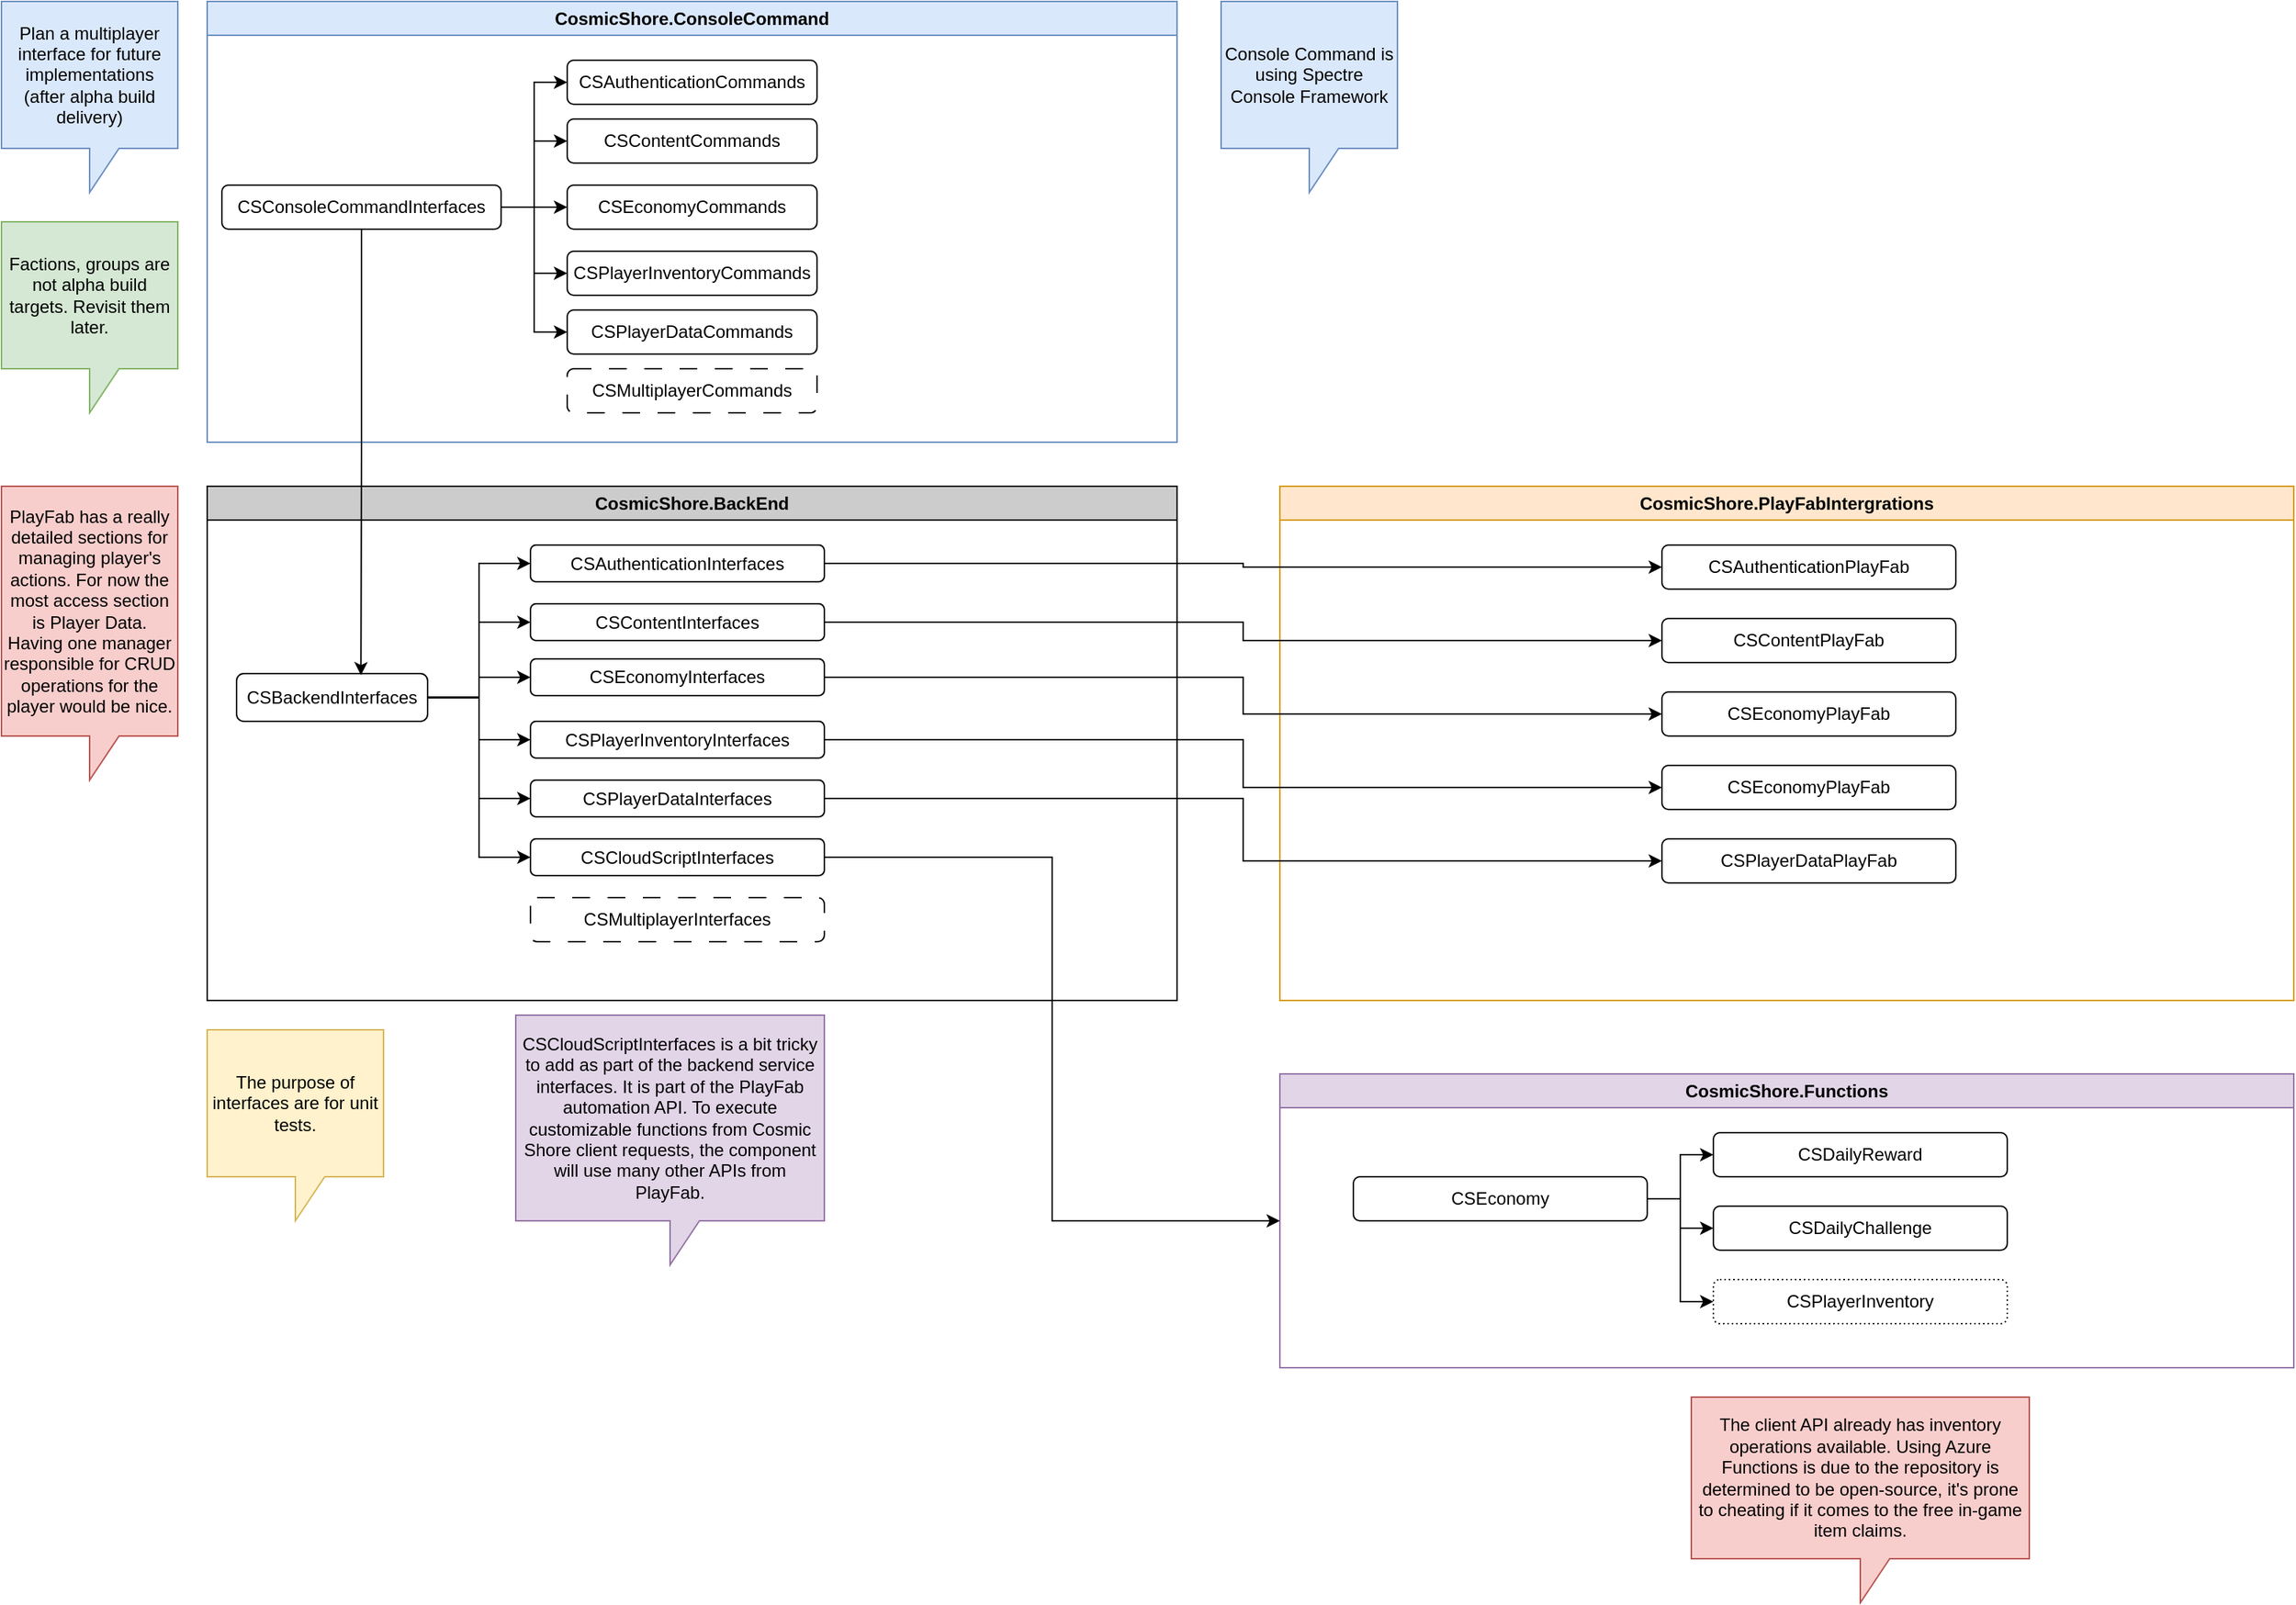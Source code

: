 <mxfile version="24.7.17" pages="5">
  <diagram id="1pLTDmehJAElt2BbKVnJ" name="Components Overview">
    <mxGraphModel dx="2526" dy="1253" grid="1" gridSize="10" guides="1" tooltips="1" connect="1" arrows="1" fold="1" page="1" pageScale="1" pageWidth="850" pageHeight="1100" math="0" shadow="0">
      <root>
        <mxCell id="0" />
        <mxCell id="1" parent="0" />
        <mxCell id="soFWlBaqVEX_TAnJUe-j-11" value="CosmicShore.PlayFabIntergrations" style="swimlane;whiteSpace=wrap;html=1;startSize=23;fillColor=#ffe6cc;strokeColor=#d79b00;" parent="1" vertex="1">
          <mxGeometry x="880" y="420" width="690" height="350" as="geometry" />
        </mxCell>
        <mxCell id="soFWlBaqVEX_TAnJUe-j-12" value="CSAuthenticationPlayFab" style="rounded=1;whiteSpace=wrap;html=1;" parent="soFWlBaqVEX_TAnJUe-j-11" vertex="1">
          <mxGeometry x="260" y="40" width="200" height="30" as="geometry" />
        </mxCell>
        <mxCell id="soFWlBaqVEX_TAnJUe-j-18" value="CSEconomyPlayFab" style="rounded=1;whiteSpace=wrap;html=1;" parent="soFWlBaqVEX_TAnJUe-j-11" vertex="1">
          <mxGeometry x="260" y="140" width="200" height="30" as="geometry" />
        </mxCell>
        <mxCell id="soFWlBaqVEX_TAnJUe-j-19" value="CSContentPlayFab" style="rounded=1;whiteSpace=wrap;html=1;" parent="soFWlBaqVEX_TAnJUe-j-11" vertex="1">
          <mxGeometry x="260" y="90" width="200" height="30" as="geometry" />
        </mxCell>
        <mxCell id="soFWlBaqVEX_TAnJUe-j-25" value="CSPlayerDataPlayFab" style="rounded=1;whiteSpace=wrap;html=1;" parent="soFWlBaqVEX_TAnJUe-j-11" vertex="1">
          <mxGeometry x="260" y="240" width="200" height="30" as="geometry" />
        </mxCell>
        <mxCell id="_6HGgYS4Jvbz8rckhgu2-9" value="CSEconomyPlayFab" style="rounded=1;whiteSpace=wrap;html=1;" vertex="1" parent="soFWlBaqVEX_TAnJUe-j-11">
          <mxGeometry x="260" y="190" width="200" height="30" as="geometry" />
        </mxCell>
        <mxCell id="soFWlBaqVEX_TAnJUe-j-4" value="CosmicShore.BackEnd" style="swimlane;whiteSpace=wrap;html=1;fillColor=#CCCCCC;" parent="1" vertex="1">
          <mxGeometry x="150" y="420" width="660" height="350" as="geometry" />
        </mxCell>
        <mxCell id="soFWlBaqVEX_TAnJUe-j-3" value="CSAuthenticationInterfaces" style="rounded=1;whiteSpace=wrap;html=1;" parent="soFWlBaqVEX_TAnJUe-j-4" vertex="1">
          <mxGeometry x="220" y="40" width="200" height="25" as="geometry" />
        </mxCell>
        <mxCell id="_6HGgYS4Jvbz8rckhgu2-14" style="edgeStyle=orthogonalEdgeStyle;rounded=0;orthogonalLoop=1;jettySize=auto;html=1;entryX=0;entryY=0.5;entryDx=0;entryDy=0;" edge="1" parent="soFWlBaqVEX_TAnJUe-j-4" source="soFWlBaqVEX_TAnJUe-j-1" target="soFWlBaqVEX_TAnJUe-j-3">
          <mxGeometry relative="1" as="geometry" />
        </mxCell>
        <mxCell id="_6HGgYS4Jvbz8rckhgu2-15" style="edgeStyle=orthogonalEdgeStyle;rounded=0;orthogonalLoop=1;jettySize=auto;html=1;entryX=0;entryY=0.5;entryDx=0;entryDy=0;" edge="1" parent="soFWlBaqVEX_TAnJUe-j-4" source="soFWlBaqVEX_TAnJUe-j-1" target="soFWlBaqVEX_TAnJUe-j-14">
          <mxGeometry relative="1" as="geometry" />
        </mxCell>
        <mxCell id="_6HGgYS4Jvbz8rckhgu2-16" style="edgeStyle=orthogonalEdgeStyle;rounded=0;orthogonalLoop=1;jettySize=auto;html=1;entryX=0;entryY=0.5;entryDx=0;entryDy=0;" edge="1" parent="soFWlBaqVEX_TAnJUe-j-4" source="soFWlBaqVEX_TAnJUe-j-1" target="soFWlBaqVEX_TAnJUe-j-13">
          <mxGeometry relative="1" as="geometry" />
        </mxCell>
        <mxCell id="_6HGgYS4Jvbz8rckhgu2-17" style="edgeStyle=orthogonalEdgeStyle;rounded=0;orthogonalLoop=1;jettySize=auto;html=1;entryX=0;entryY=0.5;entryDx=0;entryDy=0;" edge="1" parent="soFWlBaqVEX_TAnJUe-j-4" source="soFWlBaqVEX_TAnJUe-j-1" target="soFWlBaqVEX_TAnJUe-j-28">
          <mxGeometry relative="1" as="geometry" />
        </mxCell>
        <mxCell id="_6HGgYS4Jvbz8rckhgu2-18" style="edgeStyle=orthogonalEdgeStyle;rounded=0;orthogonalLoop=1;jettySize=auto;html=1;entryX=0;entryY=0.5;entryDx=0;entryDy=0;" edge="1" parent="soFWlBaqVEX_TAnJUe-j-4" source="soFWlBaqVEX_TAnJUe-j-1" target="soFWlBaqVEX_TAnJUe-j-15">
          <mxGeometry relative="1" as="geometry" />
        </mxCell>
        <mxCell id="_6HGgYS4Jvbz8rckhgu2-19" style="edgeStyle=orthogonalEdgeStyle;rounded=0;orthogonalLoop=1;jettySize=auto;html=1;entryX=0;entryY=0.5;entryDx=0;entryDy=0;" edge="1" parent="soFWlBaqVEX_TAnJUe-j-4" source="soFWlBaqVEX_TAnJUe-j-1" target="soFWlBaqVEX_TAnJUe-j-24">
          <mxGeometry relative="1" as="geometry" />
        </mxCell>
        <mxCell id="soFWlBaqVEX_TAnJUe-j-1" value="CSBackendInterfaces" style="rounded=1;whiteSpace=wrap;html=1;" parent="soFWlBaqVEX_TAnJUe-j-4" vertex="1">
          <mxGeometry x="20" y="127.5" width="130" height="32.5" as="geometry" />
        </mxCell>
        <mxCell id="soFWlBaqVEX_TAnJUe-j-13" value="CSEconomyInterfaces" style="rounded=1;whiteSpace=wrap;html=1;" parent="soFWlBaqVEX_TAnJUe-j-4" vertex="1">
          <mxGeometry x="220" y="117.5" width="200" height="25" as="geometry" />
        </mxCell>
        <mxCell id="soFWlBaqVEX_TAnJUe-j-14" value="CSContentInterfaces" style="rounded=1;whiteSpace=wrap;html=1;" parent="soFWlBaqVEX_TAnJUe-j-4" vertex="1">
          <mxGeometry x="220" y="80" width="200" height="25" as="geometry" />
        </mxCell>
        <mxCell id="soFWlBaqVEX_TAnJUe-j-15" value="CSPlayerDataInterfaces" style="rounded=1;whiteSpace=wrap;html=1;" parent="soFWlBaqVEX_TAnJUe-j-4" vertex="1">
          <mxGeometry x="220" y="200" width="200" height="25" as="geometry" />
        </mxCell>
        <mxCell id="soFWlBaqVEX_TAnJUe-j-22" value="CSMultiplayerInterfaces" style="rounded=1;whiteSpace=wrap;html=1;dashed=1;dashPattern=12 12;" parent="soFWlBaqVEX_TAnJUe-j-4" vertex="1">
          <mxGeometry x="220" y="280" width="200" height="30" as="geometry" />
        </mxCell>
        <mxCell id="soFWlBaqVEX_TAnJUe-j-24" value="CSCloudScriptInterfaces" style="rounded=1;whiteSpace=wrap;html=1;" parent="soFWlBaqVEX_TAnJUe-j-4" vertex="1">
          <mxGeometry x="220" y="240" width="200" height="25" as="geometry" />
        </mxCell>
        <mxCell id="soFWlBaqVEX_TAnJUe-j-28" value="CSPlayerInventoryInterfaces" style="rounded=1;whiteSpace=wrap;html=1;" parent="soFWlBaqVEX_TAnJUe-j-4" vertex="1">
          <mxGeometry x="220" y="160" width="200" height="25" as="geometry" />
        </mxCell>
        <mxCell id="soFWlBaqVEX_TAnJUe-j-5" value="CosmicShore.ConsoleCommand" style="swimlane;whiteSpace=wrap;html=1;fillColor=#dae8fc;strokeColor=#6c8ebf;" parent="1" vertex="1">
          <mxGeometry x="150" y="90" width="660" height="300" as="geometry" />
        </mxCell>
        <mxCell id="_6HGgYS4Jvbz8rckhgu2-21" style="edgeStyle=orthogonalEdgeStyle;rounded=0;orthogonalLoop=1;jettySize=auto;html=1;entryX=0;entryY=0.5;entryDx=0;entryDy=0;" edge="1" parent="soFWlBaqVEX_TAnJUe-j-5" source="soFWlBaqVEX_TAnJUe-j-6" target="soFWlBaqVEX_TAnJUe-j-7">
          <mxGeometry relative="1" as="geometry" />
        </mxCell>
        <mxCell id="_6HGgYS4Jvbz8rckhgu2-22" style="edgeStyle=orthogonalEdgeStyle;rounded=0;orthogonalLoop=1;jettySize=auto;html=1;entryX=0;entryY=0.5;entryDx=0;entryDy=0;" edge="1" parent="soFWlBaqVEX_TAnJUe-j-5" source="soFWlBaqVEX_TAnJUe-j-6" target="soFWlBaqVEX_TAnJUe-j-9">
          <mxGeometry relative="1" as="geometry" />
        </mxCell>
        <mxCell id="_6HGgYS4Jvbz8rckhgu2-23" style="edgeStyle=orthogonalEdgeStyle;rounded=0;orthogonalLoop=1;jettySize=auto;html=1;entryX=0;entryY=0.5;entryDx=0;entryDy=0;" edge="1" parent="soFWlBaqVEX_TAnJUe-j-5" source="soFWlBaqVEX_TAnJUe-j-6" target="soFWlBaqVEX_TAnJUe-j-8">
          <mxGeometry relative="1" as="geometry" />
        </mxCell>
        <mxCell id="_6HGgYS4Jvbz8rckhgu2-24" style="edgeStyle=orthogonalEdgeStyle;rounded=0;orthogonalLoop=1;jettySize=auto;html=1;entryX=0;entryY=0.5;entryDx=0;entryDy=0;" edge="1" parent="soFWlBaqVEX_TAnJUe-j-5" source="soFWlBaqVEX_TAnJUe-j-6" target="soFWlBaqVEX_TAnJUe-j-29">
          <mxGeometry relative="1" as="geometry" />
        </mxCell>
        <mxCell id="_6HGgYS4Jvbz8rckhgu2-30" style="edgeStyle=orthogonalEdgeStyle;rounded=0;orthogonalLoop=1;jettySize=auto;html=1;entryX=0;entryY=0.5;entryDx=0;entryDy=0;" edge="1" parent="soFWlBaqVEX_TAnJUe-j-5" source="soFWlBaqVEX_TAnJUe-j-6" target="soFWlBaqVEX_TAnJUe-j-10">
          <mxGeometry relative="1" as="geometry" />
        </mxCell>
        <mxCell id="soFWlBaqVEX_TAnJUe-j-6" value="CSConsoleCommandInterfaces" style="rounded=1;whiteSpace=wrap;html=1;" parent="soFWlBaqVEX_TAnJUe-j-5" vertex="1">
          <mxGeometry x="10" y="125" width="190" height="30" as="geometry" />
        </mxCell>
        <mxCell id="soFWlBaqVEX_TAnJUe-j-7" value="CSAuthenticationCommands" style="rounded=1;whiteSpace=wrap;html=1;" parent="soFWlBaqVEX_TAnJUe-j-5" vertex="1">
          <mxGeometry x="245" y="40" width="170" height="30" as="geometry" />
        </mxCell>
        <mxCell id="soFWlBaqVEX_TAnJUe-j-8" value="CSEconomyCommands" style="rounded=1;whiteSpace=wrap;html=1;" parent="soFWlBaqVEX_TAnJUe-j-5" vertex="1">
          <mxGeometry x="245" y="125" width="170" height="30" as="geometry" />
        </mxCell>
        <mxCell id="soFWlBaqVEX_TAnJUe-j-9" value="CSContentCommands" style="rounded=1;whiteSpace=wrap;html=1;" parent="soFWlBaqVEX_TAnJUe-j-5" vertex="1">
          <mxGeometry x="245" y="80" width="170" height="30" as="geometry" />
        </mxCell>
        <mxCell id="soFWlBaqVEX_TAnJUe-j-10" value="CSPlayerDataCommands" style="rounded=1;whiteSpace=wrap;html=1;" parent="soFWlBaqVEX_TAnJUe-j-5" vertex="1">
          <mxGeometry x="245" y="210" width="170" height="30" as="geometry" />
        </mxCell>
        <mxCell id="soFWlBaqVEX_TAnJUe-j-20" value="CSMultiplayerCommands" style="rounded=1;whiteSpace=wrap;html=1;dashed=1;dashPattern=12 12;" parent="soFWlBaqVEX_TAnJUe-j-5" vertex="1">
          <mxGeometry x="245" y="250" width="170" height="30" as="geometry" />
        </mxCell>
        <mxCell id="soFWlBaqVEX_TAnJUe-j-29" value="CSPlayerInventoryCommands" style="rounded=1;whiteSpace=wrap;html=1;" parent="soFWlBaqVEX_TAnJUe-j-5" vertex="1">
          <mxGeometry x="245" y="170" width="170" height="30" as="geometry" />
        </mxCell>
        <mxCell id="soFWlBaqVEX_TAnJUe-j-17" value="Plan a multiplayer interface for future implementations (after alpha build delivery)" style="shape=callout;whiteSpace=wrap;html=1;perimeter=calloutPerimeter;fillColor=#dae8fc;strokeColor=#6c8ebf;" parent="1" vertex="1">
          <mxGeometry x="10" y="90" width="120" height="130" as="geometry" />
        </mxCell>
        <mxCell id="soFWlBaqVEX_TAnJUe-j-21" value="PlayFab has a really detailed sections for managing player&#39;s actions. For now the most access section is Player Data. Having one manager responsible for CRUD operations for the player would be nice." style="shape=callout;whiteSpace=wrap;html=1;perimeter=calloutPerimeter;fillColor=#f8cecc;strokeColor=#b85450;" parent="1" vertex="1">
          <mxGeometry x="10" y="420" width="120" height="200" as="geometry" />
        </mxCell>
        <mxCell id="soFWlBaqVEX_TAnJUe-j-23" value="Factions, groups are not alpha build targets. Revisit them later." style="shape=callout;whiteSpace=wrap;html=1;perimeter=calloutPerimeter;fillColor=#d5e8d4;strokeColor=#82b366;" parent="1" vertex="1">
          <mxGeometry x="10" y="240" width="120" height="130" as="geometry" />
        </mxCell>
        <mxCell id="soFWlBaqVEX_TAnJUe-j-27" value="CosmicShore.Functions" style="swimlane;whiteSpace=wrap;html=1;fillColor=#e1d5e7;strokeColor=#9673a6;" parent="1" vertex="1">
          <mxGeometry x="880" y="820" width="690" height="200" as="geometry" />
        </mxCell>
        <mxCell id="_6HGgYS4Jvbz8rckhgu2-3" value="CSDailyReward" style="rounded=1;whiteSpace=wrap;html=1;" vertex="1" parent="soFWlBaqVEX_TAnJUe-j-27">
          <mxGeometry x="295" y="40" width="200" height="30" as="geometry" />
        </mxCell>
        <mxCell id="_6HGgYS4Jvbz8rckhgu2-41" style="edgeStyle=orthogonalEdgeStyle;rounded=0;orthogonalLoop=1;jettySize=auto;html=1;entryX=0;entryY=0.5;entryDx=0;entryDy=0;" edge="1" parent="soFWlBaqVEX_TAnJUe-j-27" source="_6HGgYS4Jvbz8rckhgu2-4" target="_6HGgYS4Jvbz8rckhgu2-3">
          <mxGeometry relative="1" as="geometry" />
        </mxCell>
        <mxCell id="_6HGgYS4Jvbz8rckhgu2-42" style="edgeStyle=orthogonalEdgeStyle;rounded=0;orthogonalLoop=1;jettySize=auto;html=1;entryX=0;entryY=0.5;entryDx=0;entryDy=0;" edge="1" parent="soFWlBaqVEX_TAnJUe-j-27" source="_6HGgYS4Jvbz8rckhgu2-4" target="_6HGgYS4Jvbz8rckhgu2-5">
          <mxGeometry relative="1" as="geometry" />
        </mxCell>
        <mxCell id="_6HGgYS4Jvbz8rckhgu2-45" style="edgeStyle=orthogonalEdgeStyle;rounded=0;orthogonalLoop=1;jettySize=auto;html=1;entryX=0;entryY=0.5;entryDx=0;entryDy=0;" edge="1" parent="soFWlBaqVEX_TAnJUe-j-27" source="_6HGgYS4Jvbz8rckhgu2-4" target="_6HGgYS4Jvbz8rckhgu2-44">
          <mxGeometry relative="1" as="geometry" />
        </mxCell>
        <mxCell id="_6HGgYS4Jvbz8rckhgu2-4" value="CSEconomy" style="rounded=1;whiteSpace=wrap;html=1;" vertex="1" parent="soFWlBaqVEX_TAnJUe-j-27">
          <mxGeometry x="50" y="70" width="200" height="30" as="geometry" />
        </mxCell>
        <mxCell id="_6HGgYS4Jvbz8rckhgu2-5" value="CSDailyChallenge" style="rounded=1;whiteSpace=wrap;html=1;" vertex="1" parent="soFWlBaqVEX_TAnJUe-j-27">
          <mxGeometry x="295" y="90" width="200" height="30" as="geometry" />
        </mxCell>
        <mxCell id="_6HGgYS4Jvbz8rckhgu2-44" value="CSPlayerInventory" style="rounded=1;whiteSpace=wrap;html=1;dashed=1;dashPattern=1 2;" vertex="1" parent="soFWlBaqVEX_TAnJUe-j-27">
          <mxGeometry x="295" y="140" width="200" height="30" as="geometry" />
        </mxCell>
        <mxCell id="_6HGgYS4Jvbz8rckhgu2-1" value="CSCloudScriptInterfaces is a bit tricky to add as part of the backend service interfaces. It is part of the PlayFab automation API. To execute customizable functions from Cosmic Shore client requests, the component will use many other APIs from PlayFab." style="shape=callout;whiteSpace=wrap;html=1;perimeter=calloutPerimeter;fillColor=#e1d5e7;strokeColor=#9673a6;" vertex="1" parent="1">
          <mxGeometry x="360" y="780" width="210" height="170" as="geometry" />
        </mxCell>
        <mxCell id="_6HGgYS4Jvbz8rckhgu2-33" style="edgeStyle=orthogonalEdgeStyle;rounded=0;orthogonalLoop=1;jettySize=auto;html=1;entryX=0.651;entryY=0.036;entryDx=0;entryDy=0;entryPerimeter=0;" edge="1" parent="1" source="soFWlBaqVEX_TAnJUe-j-6" target="soFWlBaqVEX_TAnJUe-j-1">
          <mxGeometry relative="1" as="geometry" />
        </mxCell>
        <mxCell id="_6HGgYS4Jvbz8rckhgu2-34" style="edgeStyle=orthogonalEdgeStyle;rounded=0;orthogonalLoop=1;jettySize=auto;html=1;entryX=0;entryY=0.5;entryDx=0;entryDy=0;" edge="1" parent="1" source="soFWlBaqVEX_TAnJUe-j-3" target="soFWlBaqVEX_TAnJUe-j-12">
          <mxGeometry relative="1" as="geometry" />
        </mxCell>
        <mxCell id="_6HGgYS4Jvbz8rckhgu2-35" style="edgeStyle=orthogonalEdgeStyle;rounded=0;orthogonalLoop=1;jettySize=auto;html=1;" edge="1" parent="1" source="soFWlBaqVEX_TAnJUe-j-14" target="soFWlBaqVEX_TAnJUe-j-19">
          <mxGeometry relative="1" as="geometry" />
        </mxCell>
        <mxCell id="_6HGgYS4Jvbz8rckhgu2-36" style="edgeStyle=orthogonalEdgeStyle;rounded=0;orthogonalLoop=1;jettySize=auto;html=1;entryX=0;entryY=0.5;entryDx=0;entryDy=0;" edge="1" parent="1" source="soFWlBaqVEX_TAnJUe-j-13" target="soFWlBaqVEX_TAnJUe-j-18">
          <mxGeometry relative="1" as="geometry" />
        </mxCell>
        <mxCell id="_6HGgYS4Jvbz8rckhgu2-37" style="edgeStyle=orthogonalEdgeStyle;rounded=0;orthogonalLoop=1;jettySize=auto;html=1;entryX=0;entryY=0.5;entryDx=0;entryDy=0;" edge="1" parent="1" source="soFWlBaqVEX_TAnJUe-j-28" target="_6HGgYS4Jvbz8rckhgu2-9">
          <mxGeometry relative="1" as="geometry" />
        </mxCell>
        <mxCell id="_6HGgYS4Jvbz8rckhgu2-38" style="edgeStyle=orthogonalEdgeStyle;rounded=0;orthogonalLoop=1;jettySize=auto;html=1;entryX=0;entryY=0.5;entryDx=0;entryDy=0;" edge="1" parent="1" source="soFWlBaqVEX_TAnJUe-j-15" target="soFWlBaqVEX_TAnJUe-j-25">
          <mxGeometry relative="1" as="geometry" />
        </mxCell>
        <mxCell id="_6HGgYS4Jvbz8rckhgu2-39" style="edgeStyle=orthogonalEdgeStyle;rounded=0;orthogonalLoop=1;jettySize=auto;html=1;entryX=0;entryY=0.5;entryDx=0;entryDy=0;" edge="1" parent="1" source="soFWlBaqVEX_TAnJUe-j-24" target="soFWlBaqVEX_TAnJUe-j-27">
          <mxGeometry relative="1" as="geometry" />
        </mxCell>
        <mxCell id="_6HGgYS4Jvbz8rckhgu2-40" value="Console Command is using Spectre Console Framework" style="shape=callout;whiteSpace=wrap;html=1;perimeter=calloutPerimeter;fillColor=#dae8fc;strokeColor=#6c8ebf;" vertex="1" parent="1">
          <mxGeometry x="840" y="90" width="120" height="130" as="geometry" />
        </mxCell>
        <mxCell id="_6HGgYS4Jvbz8rckhgu2-43" value="The purpose of interfaces are for unit tests." style="shape=callout;whiteSpace=wrap;html=1;perimeter=calloutPerimeter;fillColor=#fff2cc;strokeColor=#d6b656;" vertex="1" parent="1">
          <mxGeometry x="150" y="790" width="120" height="130" as="geometry" />
        </mxCell>
        <mxCell id="_6HGgYS4Jvbz8rckhgu2-46" value="The client API already has inventory operations available. Using Azure Functions is due to the repository is determined to be open-source, it&#39;s prone to cheating if it comes to the free in-game item claims." style="shape=callout;whiteSpace=wrap;html=1;perimeter=calloutPerimeter;fillColor=#f8cecc;strokeColor=#b85450;gradientColor=none;" vertex="1" parent="1">
          <mxGeometry x="1160" y="1040" width="230" height="140" as="geometry" />
        </mxCell>
      </root>
    </mxGraphModel>
  </diagram>
  <diagram id="C5RBs43oDa-KdzZeNtuy" name="Register">
    <mxGraphModel dx="3303" dy="1528" grid="1" gridSize="10" guides="1" tooltips="1" connect="1" arrows="1" fold="1" page="0" pageScale="1" pageWidth="827" pageHeight="1169" background="none" math="0" shadow="1">
      <root>
        <mxCell id="WIyWlLk6GJQsqaUBKTNV-0" />
        <mxCell id="WIyWlLk6GJQsqaUBKTNV-1" parent="WIyWlLk6GJQsqaUBKTNV-0" />
        <mxCell id="eWLW0DKjANRu85NP3hEd-13" value="Register View" style="shape=umlLifeline;perimeter=lifelinePerimeter;whiteSpace=wrap;html=1;container=0;dropTarget=0;collapsible=0;recursiveResize=0;outlineConnect=0;portConstraint=eastwest;newEdgeStyle={&quot;edgeStyle&quot;:&quot;elbowEdgeStyle&quot;,&quot;elbow&quot;:&quot;vertical&quot;,&quot;curved&quot;:0,&quot;rounded&quot;:0};labelBackgroundColor=none;rounded=1;glass=0;" parent="WIyWlLk6GJQsqaUBKTNV-1" vertex="1">
          <mxGeometry x="-310" y="30" width="150" height="490" as="geometry" />
        </mxCell>
        <mxCell id="eWLW0DKjANRu85NP3hEd-14" value="" style="html=1;points=[];perimeter=orthogonalPerimeter;outlineConnect=0;targetShapes=umlLifeline;portConstraint=eastwest;newEdgeStyle={&quot;edgeStyle&quot;:&quot;elbowEdgeStyle&quot;,&quot;elbow&quot;:&quot;vertical&quot;,&quot;curved&quot;:0,&quot;rounded&quot;:0};labelBackgroundColor=none;rounded=1;" parent="eWLW0DKjANRu85NP3hEd-13" vertex="1">
          <mxGeometry x="70" y="75" width="10" height="215" as="geometry" />
        </mxCell>
        <mxCell id="6FJY7qTMQ1HYPNhJQEil-0" value="User Register" style="swimlane;whiteSpace=wrap;html=1;rounded=1;" parent="WIyWlLk6GJQsqaUBKTNV-1" vertex="1">
          <mxGeometry x="-340" y="-20" width="1220" height="590" as="geometry" />
        </mxCell>
        <mxCell id="6FJY7qTMQ1HYPNhJQEil-6" value="Click Register Button" style="html=1;verticalAlign=bottom;endArrow=block;edgeStyle=elbowEdgeStyle;elbow=vertical;curved=0;rounded=1;labelBackgroundColor=none;fontColor=default;" parent="6FJY7qTMQ1HYPNhJQEil-0" source="6FJY7qTMQ1HYPNhJQEil-1" edge="1">
          <mxGeometry relative="1" as="geometry">
            <mxPoint x="-50" y="180" as="sourcePoint" />
            <Array as="points">
              <mxPoint x="110" y="180" />
            </Array>
            <mxPoint x="100" y="180.59" as="targetPoint" />
          </mxGeometry>
        </mxCell>
        <mxCell id="6FJY7qTMQ1HYPNhJQEil-7" value="Enter User info" style="html=1;verticalAlign=bottom;endArrow=block;edgeStyle=elbowEdgeStyle;elbow=vertical;curved=0;rounded=1;labelBackgroundColor=none;fontColor=default;exitX=1;exitY=0.333;exitDx=0;exitDy=0;exitPerimeter=0;" parent="6FJY7qTMQ1HYPNhJQEil-0" source="6FJY7qTMQ1HYPNhJQEil-1" edge="1">
          <mxGeometry relative="1" as="geometry">
            <mxPoint x="-190" y="151" as="sourcePoint" />
            <Array as="points">
              <mxPoint x="110" y="150" />
            </Array>
            <mxPoint x="100" y="150.59" as="targetPoint" />
          </mxGeometry>
        </mxCell>
        <mxCell id="eWLW0DKjANRu85NP3hEd-16" value="Register_OnClick(username, password, email)" style="html=1;verticalAlign=bottom;endArrow=block;edgeStyle=elbowEdgeStyle;elbow=vertical;curved=0;rounded=1;labelBackgroundColor=none;fontColor=default;" parent="6FJY7qTMQ1HYPNhJQEil-0" target="i07Y9Q9IVcWRk9iywD31-3" edge="1">
          <mxGeometry relative="1" as="geometry">
            <mxPoint x="110" y="190.12" as="sourcePoint" />
            <Array as="points" />
            <mxPoint x="330" y="190.12" as="targetPoint" />
          </mxGeometry>
        </mxCell>
        <mxCell id="eWLW0DKjANRu85NP3hEd-44" value="Error Message" style="html=1;verticalAlign=bottom;endArrow=block;edgeStyle=elbowEdgeStyle;elbow=vertical;curved=0;rounded=1;labelBackgroundColor=none;fontColor=default;dashed=1;" parent="6FJY7qTMQ1HYPNhJQEil-0" source="hauwbxo6wyQg0NGbvwxD-0" edge="1">
          <mxGeometry relative="1" as="geometry">
            <mxPoint x="330" y="450" as="sourcePoint" />
            <Array as="points" />
            <mxPoint x="110" y="450" as="targetPoint" />
            <mxPoint as="offset" />
          </mxGeometry>
        </mxCell>
        <mxCell id="eWLW0DKjANRu85NP3hEd-43" value="PlayerProfile" style="html=1;verticalAlign=bottom;endArrow=block;edgeStyle=elbowEdgeStyle;elbow=vertical;curved=0;rounded=1;labelBackgroundColor=none;fontColor=default;dashed=1;" parent="6FJY7qTMQ1HYPNhJQEil-0" source="i07Y9Q9IVcWRk9iywD31-3" edge="1">
          <mxGeometry relative="1" as="geometry">
            <mxPoint x="330" y="320" as="sourcePoint" />
            <Array as="points">
              <mxPoint x="200" y="320" />
            </Array>
            <mxPoint x="110" y="320.5" as="targetPoint" />
          </mxGeometry>
        </mxCell>
        <mxCell id="i07Y9Q9IVcWRk9iywD31-2" value="Authentication Manager" style="shape=umlLifeline;perimeter=lifelinePerimeter;whiteSpace=wrap;html=1;container=0;dropTarget=0;collapsible=0;recursiveResize=0;outlineConnect=0;portConstraint=eastwest;newEdgeStyle={&quot;edgeStyle&quot;:&quot;elbowEdgeStyle&quot;,&quot;elbow&quot;:&quot;vertical&quot;,&quot;curved&quot;:0,&quot;rounded&quot;:0};labelBackgroundColor=none;rounded=1;glass=0;" parent="6FJY7qTMQ1HYPNhJQEil-0" vertex="1">
          <mxGeometry x="280" y="50" width="150" height="490" as="geometry" />
        </mxCell>
        <mxCell id="i07Y9Q9IVcWRk9iywD31-3" value="" style="html=1;points=[];perimeter=orthogonalPerimeter;outlineConnect=0;targetShapes=umlLifeline;portConstraint=eastwest;newEdgeStyle={&quot;edgeStyle&quot;:&quot;elbowEdgeStyle&quot;,&quot;elbow&quot;:&quot;vertical&quot;,&quot;curved&quot;:0,&quot;rounded&quot;:0};labelBackgroundColor=none;rounded=1;" parent="i07Y9Q9IVcWRk9iywD31-2" vertex="1">
          <mxGeometry x="70" y="75" width="10" height="225" as="geometry" />
        </mxCell>
        <mxCell id="hauwbxo6wyQg0NGbvwxD-0" value="" style="html=1;points=[];perimeter=orthogonalPerimeter;outlineConnect=0;targetShapes=umlLifeline;portConstraint=eastwest;newEdgeStyle={&quot;edgeStyle&quot;:&quot;elbowEdgeStyle&quot;,&quot;elbow&quot;:&quot;vertical&quot;,&quot;curved&quot;:0,&quot;rounded&quot;:0};labelBackgroundColor=none;rounded=1;" vertex="1" parent="i07Y9Q9IVcWRk9iywD31-2">
          <mxGeometry x="70" y="350" width="10" height="80" as="geometry" />
        </mxCell>
        <mxCell id="i07Y9Q9IVcWRk9iywD31-6" value="Authentication Service" style="shape=umlLifeline;perimeter=lifelinePerimeter;whiteSpace=wrap;html=1;container=0;dropTarget=0;collapsible=0;recursiveResize=0;outlineConnect=0;portConstraint=eastwest;newEdgeStyle={&quot;edgeStyle&quot;:&quot;elbowEdgeStyle&quot;,&quot;elbow&quot;:&quot;vertical&quot;,&quot;curved&quot;:0,&quot;rounded&quot;:0};labelBackgroundColor=none;rounded=1;" parent="6FJY7qTMQ1HYPNhJQEil-0" vertex="1">
          <mxGeometry x="470" y="50" width="100" height="310" as="geometry" />
        </mxCell>
        <mxCell id="i07Y9Q9IVcWRk9iywD31-7" value="" style="html=1;points=[];perimeter=orthogonalPerimeter;outlineConnect=0;targetShapes=umlLifeline;portConstraint=eastwest;newEdgeStyle={&quot;edgeStyle&quot;:&quot;elbowEdgeStyle&quot;,&quot;elbow&quot;:&quot;vertical&quot;,&quot;curved&quot;:0,&quot;rounded&quot;:0};labelBackgroundColor=none;rounded=1;" parent="i07Y9Q9IVcWRk9iywD31-6" vertex="1">
          <mxGeometry x="45" y="110" width="10" height="170" as="geometry" />
        </mxCell>
        <mxCell id="i07Y9Q9IVcWRk9iywD31-10" value="AuthContext, PlayerProfile" style="html=1;verticalAlign=bottom;endArrow=block;edgeStyle=elbowEdgeStyle;elbow=vertical;curved=0;rounded=1;labelBackgroundColor=none;fontColor=default;dashed=1;" parent="6FJY7qTMQ1HYPNhJQEil-0" edge="1">
          <mxGeometry relative="1" as="geometry">
            <mxPoint x="515" y="300" as="sourcePoint" />
            <Array as="points">
              <mxPoint x="450" y="300" />
            </Array>
            <mxPoint x="360" y="300.5" as="targetPoint" />
          </mxGeometry>
        </mxCell>
        <mxCell id="eWLW0DKjANRu85NP3hEd-17" value="PlayFabClient" style="shape=umlLifeline;perimeter=lifelinePerimeter;whiteSpace=wrap;html=1;container=0;dropTarget=0;collapsible=0;recursiveResize=0;outlineConnect=0;portConstraint=eastwest;newEdgeStyle={&quot;edgeStyle&quot;:&quot;elbowEdgeStyle&quot;,&quot;elbow&quot;:&quot;vertical&quot;,&quot;curved&quot;:0,&quot;rounded&quot;:0};labelBackgroundColor=none;rounded=1;" parent="6FJY7qTMQ1HYPNhJQEil-0" vertex="1">
          <mxGeometry x="860" y="50" width="100" height="490" as="geometry" />
        </mxCell>
        <mxCell id="eWLW0DKjANRu85NP3hEd-18" value="" style="html=1;points=[];perimeter=orthogonalPerimeter;outlineConnect=0;targetShapes=umlLifeline;portConstraint=eastwest;newEdgeStyle={&quot;edgeStyle&quot;:&quot;elbowEdgeStyle&quot;,&quot;elbow&quot;:&quot;vertical&quot;,&quot;curved&quot;:0,&quot;rounded&quot;:0};labelBackgroundColor=none;rounded=1;" parent="eWLW0DKjANRu85NP3hEd-17" vertex="1">
          <mxGeometry x="45" y="100" width="10" height="140" as="geometry" />
        </mxCell>
        <mxCell id="hauwbxo6wyQg0NGbvwxD-3" value="" style="html=1;points=[];perimeter=orthogonalPerimeter;outlineConnect=0;targetShapes=umlLifeline;portConstraint=eastwest;newEdgeStyle={&quot;edgeStyle&quot;:&quot;elbowEdgeStyle&quot;,&quot;elbow&quot;:&quot;vertical&quot;,&quot;curved&quot;:0,&quot;rounded&quot;:0};labelBackgroundColor=none;rounded=1;" vertex="1" parent="eWLW0DKjANRu85NP3hEd-17">
          <mxGeometry x="45" y="290" width="10" height="80" as="geometry" />
        </mxCell>
        <mxCell id="eWLW0DKjANRu85NP3hEd-21" value="PlayFab" style="shape=umlLifeline;perimeter=lifelinePerimeter;whiteSpace=wrap;html=1;container=0;dropTarget=0;collapsible=0;recursiveResize=0;outlineConnect=0;portConstraint=eastwest;newEdgeStyle={&quot;edgeStyle&quot;:&quot;elbowEdgeStyle&quot;,&quot;elbow&quot;:&quot;vertical&quot;,&quot;curved&quot;:0,&quot;rounded&quot;:0};labelBackgroundColor=none;rounded=1;" parent="6FJY7qTMQ1HYPNhJQEil-0" vertex="1">
          <mxGeometry x="1080" y="50" width="100" height="490" as="geometry" />
        </mxCell>
        <mxCell id="eWLW0DKjANRu85NP3hEd-22" value="" style="html=1;points=[];perimeter=orthogonalPerimeter;outlineConnect=0;targetShapes=umlLifeline;portConstraint=eastwest;newEdgeStyle={&quot;edgeStyle&quot;:&quot;elbowEdgeStyle&quot;,&quot;elbow&quot;:&quot;vertical&quot;,&quot;curved&quot;:0,&quot;rounded&quot;:0};labelBackgroundColor=none;rounded=1;" parent="eWLW0DKjANRu85NP3hEd-21" vertex="1">
          <mxGeometry x="45" y="100" width="10" height="140" as="geometry" />
        </mxCell>
        <mxCell id="hauwbxo6wyQg0NGbvwxD-4" value="" style="html=1;points=[];perimeter=orthogonalPerimeter;outlineConnect=0;targetShapes=umlLifeline;portConstraint=eastwest;newEdgeStyle={&quot;edgeStyle&quot;:&quot;elbowEdgeStyle&quot;,&quot;elbow&quot;:&quot;vertical&quot;,&quot;curved&quot;:0,&quot;rounded&quot;:0};labelBackgroundColor=none;rounded=1;" vertex="1" parent="eWLW0DKjANRu85NP3hEd-21">
          <mxGeometry x="45" y="280" width="10" height="70" as="geometry" />
        </mxCell>
        <mxCell id="eWLW0DKjANRu85NP3hEd-23" value="RegisterPlayFabUser(request)" style="html=1;verticalAlign=bottom;endArrow=block;edgeStyle=elbowEdgeStyle;elbow=vertical;curved=0;rounded=1;labelBackgroundColor=none;fontColor=default;" parent="6FJY7qTMQ1HYPNhJQEil-0" target="eWLW0DKjANRu85NP3hEd-22" edge="1">
          <mxGeometry relative="1" as="geometry">
            <mxPoint x="920" y="220" as="sourcePoint" />
            <Array as="points">
              <mxPoint x="915" y="220" />
            </Array>
            <mxPoint x="1110" y="219.5" as="targetPoint" />
          </mxGeometry>
        </mxCell>
        <mxCell id="eWLW0DKjANRu85NP3hEd-25" value="OnRegister Success" style="shape=umlFrame;whiteSpace=wrap;html=1;pointerEvents=0;labelBackgroundColor=none;rounded=1;width=90;height=30;" parent="6FJY7qTMQ1HYPNhJQEil-0" vertex="1">
          <mxGeometry x="890" y="160" width="260" height="100" as="geometry" />
        </mxCell>
        <mxCell id="eWLW0DKjANRu85NP3hEd-27" value="RegisterPlayFabUserResult" style="html=1;verticalAlign=bottom;endArrow=block;edgeStyle=elbowEdgeStyle;elbow=vertical;curved=0;rounded=1;labelBackgroundColor=none;fontColor=default;dashed=1;" parent="6FJY7qTMQ1HYPNhJQEil-0" edge="1">
          <mxGeometry relative="1" as="geometry">
            <mxPoint x="1125" y="250" as="sourcePoint" />
            <Array as="points" />
            <mxPoint x="915" y="250" as="targetPoint" />
            <mxPoint as="offset" />
          </mxGeometry>
        </mxCell>
        <mxCell id="eWLW0DKjANRu85NP3hEd-29" value="PlayFabErrorHandler" style="shape=umlLifeline;perimeter=lifelinePerimeter;whiteSpace=wrap;html=1;container=0;dropTarget=0;collapsible=0;recursiveResize=0;outlineConnect=0;portConstraint=eastwest;newEdgeStyle={&quot;edgeStyle&quot;:&quot;elbowEdgeStyle&quot;,&quot;elbow&quot;:&quot;vertical&quot;,&quot;curved&quot;:0,&quot;rounded&quot;:0};labelBackgroundColor=none;rounded=1;" parent="6FJY7qTMQ1HYPNhJQEil-0" vertex="1">
          <mxGeometry x="680" y="50" width="120" height="490" as="geometry" />
        </mxCell>
        <mxCell id="eWLW0DKjANRu85NP3hEd-37" value="" style="html=1;points=[];perimeter=orthogonalPerimeter;outlineConnect=0;targetShapes=umlLifeline;portConstraint=eastwest;newEdgeStyle={&quot;edgeStyle&quot;:&quot;elbowEdgeStyle&quot;,&quot;elbow&quot;:&quot;vertical&quot;,&quot;curved&quot;:0,&quot;rounded&quot;:0};labelBackgroundColor=none;rounded=1;" parent="eWLW0DKjANRu85NP3hEd-29" vertex="1">
          <mxGeometry x="55" y="310" width="10" height="90" as="geometry" />
        </mxCell>
        <mxCell id="eWLW0DKjANRu85NP3hEd-32" value="PlayFabError" style="html=1;verticalAlign=bottom;endArrow=block;edgeStyle=elbowEdgeStyle;elbow=vertical;curved=0;rounded=1;labelBackgroundColor=none;fontColor=default;dashed=1;" parent="6FJY7qTMQ1HYPNhJQEil-0" edge="1">
          <mxGeometry relative="1" as="geometry">
            <mxPoint x="1125" y="360" as="sourcePoint" />
            <Array as="points" />
            <mxPoint x="915" y="360" as="targetPoint" />
            <mxPoint as="offset" />
          </mxGeometry>
        </mxCell>
        <mxCell id="eWLW0DKjANRu85NP3hEd-34" value="PlayFabError" style="html=1;verticalAlign=bottom;endArrow=block;edgeStyle=elbowEdgeStyle;elbow=vertical;curved=0;rounded=1;labelBackgroundColor=none;fontColor=default;dashed=1;" parent="6FJY7qTMQ1HYPNhJQEil-0" edge="1">
          <mxGeometry x="-0.062" relative="1" as="geometry">
            <mxPoint x="905" y="400" as="sourcePoint" />
            <Array as="points">
              <mxPoint x="830" y="400" />
            </Array>
            <mxPoint x="745" y="400" as="targetPoint" />
            <mxPoint as="offset" />
          </mxGeometry>
        </mxCell>
        <mxCell id="eWLW0DKjANRu85NP3hEd-35" value="AuthError" style="html=1;verticalAlign=bottom;endArrow=block;edgeStyle=elbowEdgeStyle;elbow=vertical;curved=0;rounded=1;labelBackgroundColor=none;fontColor=default;dashed=1;" parent="6FJY7qTMQ1HYPNhJQEil-0" source="eWLW0DKjANRu85NP3hEd-37" target="hauwbxo6wyQg0NGbvwxD-0" edge="1">
          <mxGeometry x="-0.013" relative="1" as="geometry">
            <mxPoint x="665" y="430" as="sourcePoint" />
            <Array as="points">
              <mxPoint x="550" y="430" />
            </Array>
            <mxPoint x="380" y="440" as="targetPoint" />
            <mxPoint as="offset" />
          </mxGeometry>
        </mxCell>
        <mxCell id="eWLW0DKjANRu85NP3hEd-36" value="RegisterPlayFabUserResult" style="html=1;verticalAlign=bottom;endArrow=block;edgeStyle=elbowEdgeStyle;elbow=vertical;curved=0;rounded=1;labelBackgroundColor=none;fontColor=default;dashed=1;" parent="6FJY7qTMQ1HYPNhJQEil-0" source="eWLW0DKjANRu85NP3hEd-18" edge="1">
          <mxGeometry x="0.447" relative="1" as="geometry">
            <mxPoint x="835" y="280" as="sourcePoint" />
            <Array as="points" />
            <mxPoint x="525" y="280" as="targetPoint" />
            <mxPoint as="offset" />
          </mxGeometry>
        </mxCell>
        <mxCell id="eWLW0DKjANRu85NP3hEd-41" value="OnRegister Fail" style="shape=umlFrame;whiteSpace=wrap;html=1;pointerEvents=0;labelBackgroundColor=none;rounded=1;width=85;height=30;" parent="6FJY7qTMQ1HYPNhJQEil-0" vertex="1">
          <mxGeometry x="890" y="300" width="260" height="80" as="geometry" />
        </mxCell>
        <mxCell id="i07Y9Q9IVcWRk9iywD31-8" value="Authenticate(method&lt;span style=&quot;background-color: initial;&quot;&gt;)&lt;/span&gt;" style="html=1;verticalAlign=bottom;endArrow=block;edgeStyle=elbowEdgeStyle;elbow=vertical;curved=0;rounded=1;labelBackgroundColor=none;fontColor=default;" parent="6FJY7qTMQ1HYPNhJQEil-0" edge="1">
          <mxGeometry relative="1" as="geometry">
            <mxPoint x="360" y="200" as="sourcePoint" />
            <Array as="points">
              <mxPoint x="440" y="200.5" />
            </Array>
            <mxPoint x="515" y="200" as="targetPoint" />
          </mxGeometry>
        </mxCell>
        <mxCell id="eWLW0DKjANRu85NP3hEd-20" value="Register(username, password, email&lt;span style=&quot;background-color: initial;&quot;&gt;)&lt;/span&gt;" style="html=1;verticalAlign=bottom;endArrow=block;edgeStyle=elbowEdgeStyle;elbow=vertical;curved=0;rounded=1;labelBackgroundColor=none;fontColor=default;jumpStyle=none;" parent="6FJY7qTMQ1HYPNhJQEil-0" edge="1">
          <mxGeometry x="-0.447" relative="1" as="geometry">
            <mxPoint x="525" y="210" as="sourcePoint" />
            <Array as="points">
              <mxPoint x="600" y="210" />
            </Array>
            <mxPoint x="905" y="210" as="targetPoint" />
            <mxPoint as="offset" />
          </mxGeometry>
        </mxCell>
        <mxCell id="PeBvlrWkLu78yxdczTj9-2" value="" style="html=1;points=[];perimeter=orthogonalPerimeter;outlineConnect=0;targetShapes=umlLifeline;portConstraint=eastwest;newEdgeStyle={&quot;edgeStyle&quot;:&quot;elbowEdgeStyle&quot;,&quot;elbow&quot;:&quot;vertical&quot;,&quot;curved&quot;:0,&quot;rounded&quot;:0};labelBackgroundColor=none;rounded=1;" parent="6FJY7qTMQ1HYPNhJQEil-0" vertex="1">
          <mxGeometry x="100" y="410" width="10" height="80" as="geometry" />
        </mxCell>
        <mxCell id="6FJY7qTMQ1HYPNhJQEil-1" value="Actor" style="shape=umlActor;verticalLabelPosition=bottom;verticalAlign=top;html=1;outlineConnect=0;rounded=1;" parent="WIyWlLk6GJQsqaUBKTNV-1" vertex="1">
          <mxGeometry x="-580" y="110" width="30" height="60" as="geometry" />
        </mxCell>
      </root>
    </mxGraphModel>
  </diagram>
  <diagram id="2zPq-JnPETkkiSN4lSlv" name="Login">
    <mxGraphModel dx="2352" dy="1777" grid="1" gridSize="10" guides="1" tooltips="1" connect="1" arrows="1" fold="1" page="1" pageScale="1" pageWidth="850" pageHeight="1100" math="0" shadow="1">
      <root>
        <mxCell id="0" />
        <mxCell id="1" parent="0" />
        <mxCell id="9pFvlmLkTShVl_0i6Fsn-1" value="Authentication Manager" style="shape=umlLifeline;perimeter=lifelinePerimeter;whiteSpace=wrap;html=1;container=0;dropTarget=0;collapsible=0;recursiveResize=0;outlineConnect=0;portConstraint=eastwest;newEdgeStyle={&quot;edgeStyle&quot;:&quot;elbowEdgeStyle&quot;,&quot;elbow&quot;:&quot;vertical&quot;,&quot;curved&quot;:0,&quot;rounded&quot;:0};labelBackgroundColor=none;rounded=1;glass=0;" parent="1" vertex="1">
          <mxGeometry x="-80" y="30" width="150" height="490" as="geometry" />
        </mxCell>
        <mxCell id="9pFvlmLkTShVl_0i6Fsn-2" value="" style="html=1;points=[];perimeter=orthogonalPerimeter;outlineConnect=0;targetShapes=umlLifeline;portConstraint=eastwest;newEdgeStyle={&quot;edgeStyle&quot;:&quot;elbowEdgeStyle&quot;,&quot;elbow&quot;:&quot;vertical&quot;,&quot;curved&quot;:0,&quot;rounded&quot;:0};labelBackgroundColor=none;rounded=1;" parent="9pFvlmLkTShVl_0i6Fsn-1" vertex="1">
          <mxGeometry x="70" y="110" width="10" height="60" as="geometry" />
        </mxCell>
        <mxCell id="rTRFzyeFK-QftKqD75oZ-7" value="" style="html=1;points=[];perimeter=orthogonalPerimeter;outlineConnect=0;targetShapes=umlLifeline;portConstraint=eastwest;newEdgeStyle={&quot;edgeStyle&quot;:&quot;elbowEdgeStyle&quot;,&quot;elbow&quot;:&quot;vertical&quot;,&quot;curved&quot;:0,&quot;rounded&quot;:0};labelBackgroundColor=none;rounded=1;" vertex="1" parent="9pFvlmLkTShVl_0i6Fsn-1">
          <mxGeometry x="70" y="370" width="10" height="60" as="geometry" />
        </mxCell>
        <mxCell id="9pFvlmLkTShVl_0i6Fsn-3" value="Authentication Service" style="shape=umlLifeline;perimeter=lifelinePerimeter;whiteSpace=wrap;html=1;container=0;dropTarget=0;collapsible=0;recursiveResize=0;outlineConnect=0;portConstraint=eastwest;newEdgeStyle={&quot;edgeStyle&quot;:&quot;elbowEdgeStyle&quot;,&quot;elbow&quot;:&quot;vertical&quot;,&quot;curved&quot;:0,&quot;rounded&quot;:0};labelBackgroundColor=none;rounded=1;" parent="1" vertex="1">
          <mxGeometry x="110" y="30" width="100" height="310" as="geometry" />
        </mxCell>
        <mxCell id="9pFvlmLkTShVl_0i6Fsn-4" value="" style="html=1;points=[];perimeter=orthogonalPerimeter;outlineConnect=0;targetShapes=umlLifeline;portConstraint=eastwest;newEdgeStyle={&quot;edgeStyle&quot;:&quot;elbowEdgeStyle&quot;,&quot;elbow&quot;:&quot;vertical&quot;,&quot;curved&quot;:0,&quot;rounded&quot;:0};labelBackgroundColor=none;rounded=1;" parent="9pFvlmLkTShVl_0i6Fsn-3" vertex="1">
          <mxGeometry x="45" y="130" width="10" height="50" as="geometry" />
        </mxCell>
        <mxCell id="rTRFzyeFK-QftKqD75oZ-9" value="" style="html=1;points=[];perimeter=orthogonalPerimeter;outlineConnect=0;targetShapes=umlLifeline;portConstraint=eastwest;newEdgeStyle={&quot;edgeStyle&quot;:&quot;elbowEdgeStyle&quot;,&quot;elbow&quot;:&quot;vertical&quot;,&quot;curved&quot;:0,&quot;rounded&quot;:0};labelBackgroundColor=none;rounded=1;" vertex="1" parent="9pFvlmLkTShVl_0i6Fsn-3">
          <mxGeometry x="45" y="210" width="10" height="50" as="geometry" />
        </mxCell>
        <mxCell id="9pFvlmLkTShVl_0i6Fsn-5" value="AuthContext, PlayerProfile" style="html=1;verticalAlign=bottom;endArrow=block;edgeStyle=elbowEdgeStyle;elbow=vertical;curved=0;rounded=1;labelBackgroundColor=none;fontColor=default;dashed=1;" parent="1" edge="1">
          <mxGeometry relative="1" as="geometry">
            <mxPoint x="155" y="280" as="sourcePoint" />
            <Array as="points">
              <mxPoint x="90" y="280" />
            </Array>
            <mxPoint y="280.5" as="targetPoint" />
          </mxGeometry>
        </mxCell>
        <mxCell id="9pFvlmLkTShVl_0i6Fsn-6" value="Login View" style="shape=umlLifeline;perimeter=lifelinePerimeter;whiteSpace=wrap;html=1;container=0;dropTarget=0;collapsible=0;recursiveResize=0;outlineConnect=0;portConstraint=eastwest;newEdgeStyle={&quot;edgeStyle&quot;:&quot;elbowEdgeStyle&quot;,&quot;elbow&quot;:&quot;vertical&quot;,&quot;curved&quot;:0,&quot;rounded&quot;:0};labelBackgroundColor=none;rounded=1;glass=0;" parent="1" vertex="1">
          <mxGeometry x="-310" y="30" width="150" height="490" as="geometry" />
        </mxCell>
        <mxCell id="9pFvlmLkTShVl_0i6Fsn-7" value="" style="html=1;points=[];perimeter=orthogonalPerimeter;outlineConnect=0;targetShapes=umlLifeline;portConstraint=eastwest;newEdgeStyle={&quot;edgeStyle&quot;:&quot;elbowEdgeStyle&quot;,&quot;elbow&quot;:&quot;vertical&quot;,&quot;curved&quot;:0,&quot;rounded&quot;:0};labelBackgroundColor=none;rounded=1;" parent="9pFvlmLkTShVl_0i6Fsn-6" vertex="1">
          <mxGeometry x="70" y="75" width="10" height="85" as="geometry" />
        </mxCell>
        <mxCell id="9pFvlmLkTShVl_0i6Fsn-8" value="PlayFabClient" style="shape=umlLifeline;perimeter=lifelinePerimeter;whiteSpace=wrap;html=1;container=0;dropTarget=0;collapsible=0;recursiveResize=0;outlineConnect=0;portConstraint=eastwest;newEdgeStyle={&quot;edgeStyle&quot;:&quot;elbowEdgeStyle&quot;,&quot;elbow&quot;:&quot;vertical&quot;,&quot;curved&quot;:0,&quot;rounded&quot;:0};labelBackgroundColor=none;rounded=1;" parent="1" vertex="1">
          <mxGeometry x="500" y="30" width="100" height="490" as="geometry" />
        </mxCell>
        <mxCell id="9pFvlmLkTShVl_0i6Fsn-9" value="" style="html=1;points=[];perimeter=orthogonalPerimeter;outlineConnect=0;targetShapes=umlLifeline;portConstraint=eastwest;newEdgeStyle={&quot;edgeStyle&quot;:&quot;elbowEdgeStyle&quot;,&quot;elbow&quot;:&quot;vertical&quot;,&quot;curved&quot;:0,&quot;rounded&quot;:0};labelBackgroundColor=none;rounded=1;" parent="9pFvlmLkTShVl_0i6Fsn-8" vertex="1">
          <mxGeometry x="45" y="100" width="10" height="140" as="geometry" />
        </mxCell>
        <mxCell id="rTRFzyeFK-QftKqD75oZ-10" value="" style="html=1;points=[];perimeter=orthogonalPerimeter;outlineConnect=0;targetShapes=umlLifeline;portConstraint=eastwest;newEdgeStyle={&quot;edgeStyle&quot;:&quot;elbowEdgeStyle&quot;,&quot;elbow&quot;:&quot;vertical&quot;,&quot;curved&quot;:0,&quot;rounded&quot;:0};labelBackgroundColor=none;rounded=1;" vertex="1" parent="9pFvlmLkTShVl_0i6Fsn-8">
          <mxGeometry x="45" y="250" width="10" height="110" as="geometry" />
        </mxCell>
        <mxCell id="9pFvlmLkTShVl_0i6Fsn-10" value="PlayFab" style="shape=umlLifeline;perimeter=lifelinePerimeter;whiteSpace=wrap;html=1;container=0;dropTarget=0;collapsible=0;recursiveResize=0;outlineConnect=0;portConstraint=eastwest;newEdgeStyle={&quot;edgeStyle&quot;:&quot;elbowEdgeStyle&quot;,&quot;elbow&quot;:&quot;vertical&quot;,&quot;curved&quot;:0,&quot;rounded&quot;:0};labelBackgroundColor=none;rounded=1;" parent="1" vertex="1">
          <mxGeometry x="720" y="30" width="100" height="490" as="geometry" />
        </mxCell>
        <mxCell id="9pFvlmLkTShVl_0i6Fsn-11" value="" style="html=1;points=[];perimeter=orthogonalPerimeter;outlineConnect=0;targetShapes=umlLifeline;portConstraint=eastwest;newEdgeStyle={&quot;edgeStyle&quot;:&quot;elbowEdgeStyle&quot;,&quot;elbow&quot;:&quot;vertical&quot;,&quot;curved&quot;:0,&quot;rounded&quot;:0};labelBackgroundColor=none;rounded=1;" parent="9pFvlmLkTShVl_0i6Fsn-10" vertex="1">
          <mxGeometry x="45" y="100" width="10" height="140" as="geometry" />
        </mxCell>
        <mxCell id="9pFvlmLkTShVl_0i6Fsn-12" value="LoginWithXXX" style="html=1;verticalAlign=bottom;endArrow=block;edgeStyle=elbowEdgeStyle;elbow=vertical;curved=0;rounded=1;labelBackgroundColor=none;fontColor=default;" parent="1" target="9pFvlmLkTShVl_0i6Fsn-11" edge="1">
          <mxGeometry relative="1" as="geometry">
            <mxPoint x="560" y="200" as="sourcePoint" />
            <Array as="points">
              <mxPoint x="555" y="200" />
            </Array>
            <mxPoint x="750" y="199.5" as="targetPoint" />
          </mxGeometry>
        </mxCell>
        <mxCell id="9pFvlmLkTShVl_0i6Fsn-13" value="OnLoginSuccess" style="shape=umlFrame;whiteSpace=wrap;html=1;pointerEvents=0;labelBackgroundColor=none;rounded=1;width=110;height=30;" parent="1" vertex="1">
          <mxGeometry x="530" y="140" width="260" height="100" as="geometry" />
        </mxCell>
        <mxCell id="9pFvlmLkTShVl_0i6Fsn-14" value="LoginResult" style="html=1;verticalAlign=bottom;endArrow=block;edgeStyle=elbowEdgeStyle;elbow=vertical;curved=0;rounded=1;labelBackgroundColor=none;fontColor=default;dashed=1;" parent="1" edge="1">
          <mxGeometry relative="1" as="geometry">
            <mxPoint x="765" y="230" as="sourcePoint" />
            <Array as="points" />
            <mxPoint x="555" y="230" as="targetPoint" />
            <mxPoint as="offset" />
          </mxGeometry>
        </mxCell>
        <mxCell id="9pFvlmLkTShVl_0i6Fsn-15" value="PlayFabErrorHandler" style="shape=umlLifeline;perimeter=lifelinePerimeter;whiteSpace=wrap;html=1;container=0;dropTarget=0;collapsible=0;recursiveResize=0;outlineConnect=0;portConstraint=eastwest;newEdgeStyle={&quot;edgeStyle&quot;:&quot;elbowEdgeStyle&quot;,&quot;elbow&quot;:&quot;vertical&quot;,&quot;curved&quot;:0,&quot;rounded&quot;:0};labelBackgroundColor=none;rounded=1;" parent="1" vertex="1">
          <mxGeometry x="320" y="30" width="120" height="490" as="geometry" />
        </mxCell>
        <mxCell id="9pFvlmLkTShVl_0i6Fsn-16" value="" style="html=1;points=[];perimeter=orthogonalPerimeter;outlineConnect=0;targetShapes=umlLifeline;portConstraint=eastwest;newEdgeStyle={&quot;edgeStyle&quot;:&quot;elbowEdgeStyle&quot;,&quot;elbow&quot;:&quot;vertical&quot;,&quot;curved&quot;:0,&quot;rounded&quot;:0};labelBackgroundColor=none;rounded=1;" parent="9pFvlmLkTShVl_0i6Fsn-15" vertex="1">
          <mxGeometry x="55" y="320" width="10" height="80" as="geometry" />
        </mxCell>
        <mxCell id="9pFvlmLkTShVl_0i6Fsn-17" value="PlayFabError" style="html=1;verticalAlign=bottom;endArrow=block;edgeStyle=elbowEdgeStyle;elbow=vertical;curved=0;rounded=1;labelBackgroundColor=none;fontColor=default;dashed=1;" parent="1" edge="1">
          <mxGeometry relative="1" as="geometry">
            <mxPoint x="765" y="340" as="sourcePoint" />
            <Array as="points" />
            <mxPoint x="555" y="340" as="targetPoint" />
            <mxPoint as="offset" />
          </mxGeometry>
        </mxCell>
        <mxCell id="9pFvlmLkTShVl_0i6Fsn-18" value="PlayFabError" style="html=1;verticalAlign=bottom;endArrow=block;edgeStyle=elbowEdgeStyle;elbow=vertical;curved=0;rounded=1;labelBackgroundColor=none;fontColor=default;dashed=1;" parent="1" edge="1">
          <mxGeometry x="-0.062" relative="1" as="geometry">
            <mxPoint x="545" y="380" as="sourcePoint" />
            <Array as="points">
              <mxPoint x="470" y="380" />
            </Array>
            <mxPoint x="385" y="380" as="targetPoint" />
            <mxPoint as="offset" />
          </mxGeometry>
        </mxCell>
        <mxCell id="9pFvlmLkTShVl_0i6Fsn-20" value="LoginResult" style="html=1;verticalAlign=bottom;endArrow=block;edgeStyle=elbowEdgeStyle;elbow=vertical;curved=0;rounded=1;labelBackgroundColor=none;fontColor=default;dashed=1;" parent="1" source="9pFvlmLkTShVl_0i6Fsn-9" edge="1">
          <mxGeometry x="0.447" relative="1" as="geometry">
            <mxPoint x="475" y="260" as="sourcePoint" />
            <Array as="points" />
            <mxPoint x="165" y="260" as="targetPoint" />
            <mxPoint as="offset" />
          </mxGeometry>
        </mxCell>
        <mxCell id="9pFvlmLkTShVl_0i6Fsn-21" value="OnLoginFail" style="shape=umlFrame;whiteSpace=wrap;html=1;pointerEvents=0;labelBackgroundColor=none;rounded=1;width=85;height=30;" parent="1" vertex="1">
          <mxGeometry x="530" y="280" width="260" height="80" as="geometry" />
        </mxCell>
        <mxCell id="9pFvlmLkTShVl_0i6Fsn-22" value="User Login" style="swimlane;whiteSpace=wrap;html=1;rounded=1;" parent="1" vertex="1">
          <mxGeometry x="-340" y="-20" width="1220" height="590" as="geometry" />
        </mxCell>
        <mxCell id="9pFvlmLkTShVl_0i6Fsn-23" value="Click Login Button" style="html=1;verticalAlign=bottom;endArrow=block;edgeStyle=elbowEdgeStyle;elbow=vertical;curved=0;rounded=1;labelBackgroundColor=none;fontColor=default;" parent="9pFvlmLkTShVl_0i6Fsn-22" source="9pFvlmLkTShVl_0i6Fsn-30" edge="1">
          <mxGeometry x="-0.261" y="-1" relative="1" as="geometry">
            <mxPoint x="-50" y="180" as="sourcePoint" />
            <Array as="points">
              <mxPoint x="110" y="180" />
            </Array>
            <mxPoint x="100" y="180.59" as="targetPoint" />
            <mxPoint as="offset" />
          </mxGeometry>
        </mxCell>
        <mxCell id="9pFvlmLkTShVl_0i6Fsn-24" value="Enter User info" style="html=1;verticalAlign=bottom;endArrow=block;edgeStyle=elbowEdgeStyle;elbow=vertical;curved=0;rounded=1;labelBackgroundColor=none;fontColor=default;exitX=1;exitY=0.333;exitDx=0;exitDy=0;exitPerimeter=0;" parent="9pFvlmLkTShVl_0i6Fsn-22" source="9pFvlmLkTShVl_0i6Fsn-30" edge="1">
          <mxGeometry x="-0.261" y="-1" relative="1" as="geometry">
            <mxPoint x="-190" y="151" as="sourcePoint" />
            <Array as="points">
              <mxPoint x="110" y="150" />
            </Array>
            <mxPoint x="100" y="150.59" as="targetPoint" />
            <mxPoint as="offset" />
          </mxGeometry>
        </mxCell>
        <mxCell id="9pFvlmLkTShVl_0i6Fsn-25" value="Login_OnClick()" style="html=1;verticalAlign=bottom;endArrow=block;edgeStyle=elbowEdgeStyle;elbow=vertical;curved=0;rounded=1;labelBackgroundColor=none;fontColor=default;" parent="9pFvlmLkTShVl_0i6Fsn-22" edge="1">
          <mxGeometry relative="1" as="geometry">
            <mxPoint x="110" y="190.12" as="sourcePoint" />
            <Array as="points" />
            <mxPoint x="330" y="190.12" as="targetPoint" />
          </mxGeometry>
        </mxCell>
        <mxCell id="9pFvlmLkTShVl_0i6Fsn-26" value="Authenticate(method&lt;span style=&quot;background-color: initial;&quot;&gt;)&lt;/span&gt;" style="html=1;verticalAlign=bottom;endArrow=block;edgeStyle=elbowEdgeStyle;elbow=vertical;curved=0;rounded=1;labelBackgroundColor=none;fontColor=default;" parent="9pFvlmLkTShVl_0i6Fsn-22" edge="1">
          <mxGeometry relative="1" as="geometry">
            <mxPoint x="340" y="200" as="sourcePoint" />
            <Array as="points">
              <mxPoint x="420" y="200.5" />
            </Array>
            <mxPoint x="495" y="200" as="targetPoint" />
          </mxGeometry>
        </mxCell>
        <mxCell id="9pFvlmLkTShVl_0i6Fsn-27" value="LoginWithXXX" style="html=1;verticalAlign=bottom;endArrow=block;edgeStyle=elbowEdgeStyle;elbow=vertical;curved=0;rounded=1;labelBackgroundColor=none;fontColor=default;jumpStyle=none;" parent="9pFvlmLkTShVl_0i6Fsn-22" edge="1">
          <mxGeometry x="-0.447" relative="1" as="geometry">
            <mxPoint x="505" y="210" as="sourcePoint" />
            <Array as="points">
              <mxPoint x="580" y="210" />
            </Array>
            <mxPoint x="885" y="210" as="targetPoint" />
            <mxPoint as="offset" />
          </mxGeometry>
        </mxCell>
        <mxCell id="9pFvlmLkTShVl_0i6Fsn-28" value="Error Message" style="html=1;verticalAlign=bottom;endArrow=block;edgeStyle=elbowEdgeStyle;elbow=vertical;curved=0;rounded=1;labelBackgroundColor=none;fontColor=default;dashed=1;" parent="9pFvlmLkTShVl_0i6Fsn-22" edge="1">
          <mxGeometry relative="1" as="geometry">
            <mxPoint x="330" y="450.471" as="sourcePoint" />
            <Array as="points" />
            <mxPoint x="110" y="450" as="targetPoint" />
            <mxPoint as="offset" />
          </mxGeometry>
        </mxCell>
        <mxCell id="9pFvlmLkTShVl_0i6Fsn-29" value="PlayerProfile" style="html=1;verticalAlign=bottom;endArrow=block;edgeStyle=elbowEdgeStyle;elbow=vertical;curved=0;rounded=1;labelBackgroundColor=none;fontColor=default;dashed=1;" parent="9pFvlmLkTShVl_0i6Fsn-22" edge="1">
          <mxGeometry relative="1" as="geometry">
            <mxPoint x="330" y="320" as="sourcePoint" />
            <Array as="points">
              <mxPoint x="200" y="320" />
            </Array>
            <mxPoint x="110" y="320.5" as="targetPoint" />
          </mxGeometry>
        </mxCell>
        <mxCell id="rTRFzyeFK-QftKqD75oZ-1" value="" style="html=1;points=[];perimeter=orthogonalPerimeter;outlineConnect=0;targetShapes=umlLifeline;portConstraint=eastwest;newEdgeStyle={&quot;edgeStyle&quot;:&quot;elbowEdgeStyle&quot;,&quot;elbow&quot;:&quot;vertical&quot;,&quot;curved&quot;:0,&quot;rounded&quot;:0};labelBackgroundColor=none;rounded=1;" vertex="1" parent="9pFvlmLkTShVl_0i6Fsn-22">
          <mxGeometry x="100" y="300" width="10" height="40" as="geometry" />
        </mxCell>
        <mxCell id="rTRFzyeFK-QftKqD75oZ-2" value="" style="html=1;points=[];perimeter=orthogonalPerimeter;outlineConnect=0;targetShapes=umlLifeline;portConstraint=eastwest;newEdgeStyle={&quot;edgeStyle&quot;:&quot;elbowEdgeStyle&quot;,&quot;elbow&quot;:&quot;vertical&quot;,&quot;curved&quot;:0,&quot;rounded&quot;:0};labelBackgroundColor=none;rounded=1;" vertex="1" parent="9pFvlmLkTShVl_0i6Fsn-22">
          <mxGeometry x="100" y="430" width="10" height="40" as="geometry" />
        </mxCell>
        <mxCell id="rTRFzyeFK-QftKqD75oZ-8" value="AuthError" style="html=1;verticalAlign=bottom;endArrow=block;edgeStyle=elbowEdgeStyle;elbow=vertical;curved=0;rounded=1;labelBackgroundColor=none;fontColor=default;dashed=1;" edge="1" parent="9pFvlmLkTShVl_0i6Fsn-22" source="9pFvlmLkTShVl_0i6Fsn-16">
          <mxGeometry x="-0.062" relative="1" as="geometry">
            <mxPoint x="670" y="440" as="sourcePoint" />
            <Array as="points">
              <mxPoint x="425" y="440" />
            </Array>
            <mxPoint x="340" y="440" as="targetPoint" />
            <mxPoint as="offset" />
          </mxGeometry>
        </mxCell>
        <mxCell id="rTRFzyeFK-QftKqD75oZ-11" value="" style="html=1;points=[];perimeter=orthogonalPerimeter;outlineConnect=0;targetShapes=umlLifeline;portConstraint=eastwest;newEdgeStyle={&quot;edgeStyle&quot;:&quot;elbowEdgeStyle&quot;,&quot;elbow&quot;:&quot;vertical&quot;,&quot;curved&quot;:0,&quot;rounded&quot;:0};labelBackgroundColor=none;rounded=1;" vertex="1" parent="9pFvlmLkTShVl_0i6Fsn-22">
          <mxGeometry x="1105" y="330" width="10" height="60" as="geometry" />
        </mxCell>
        <mxCell id="9pFvlmLkTShVl_0i6Fsn-30" value="Actor" style="shape=umlActor;verticalLabelPosition=bottom;verticalAlign=top;html=1;outlineConnect=0;rounded=1;" parent="1" vertex="1">
          <mxGeometry x="-540" y="110" width="30" height="60" as="geometry" />
        </mxCell>
        <mxCell id="rTRFzyeFK-QftKqD75oZ-5" value="" style="html=1;points=[];perimeter=orthogonalPerimeter;outlineConnect=0;targetShapes=umlLifeline;portConstraint=eastwest;newEdgeStyle={&quot;edgeStyle&quot;:&quot;elbowEdgeStyle&quot;,&quot;elbow&quot;:&quot;vertical&quot;,&quot;curved&quot;:0,&quot;rounded&quot;:0};labelBackgroundColor=none;rounded=1;" vertex="1" parent="1">
          <mxGeometry x="-10" y="250" width="10" height="60" as="geometry" />
        </mxCell>
      </root>
    </mxGraphModel>
  </diagram>
  <diagram id="duM8JC22KyO4HIfyAu70" name="DailyReward">
    <mxGraphModel dx="2546" dy="967" grid="1" gridSize="10" guides="1" tooltips="1" connect="1" arrows="1" fold="1" page="0" pageScale="1" pageWidth="850" pageHeight="1100" math="0" shadow="1">
      <root>
        <mxCell id="0" />
        <mxCell id="1" parent="0" />
        <mxCell id="ft3onFS2T5pZU7FOAcKb-3" value="DailyRewardHandler" style="shape=umlLifeline;perimeter=lifelinePerimeter;whiteSpace=wrap;html=1;container=0;dropTarget=0;collapsible=0;recursiveResize=0;outlineConnect=0;portConstraint=eastwest;newEdgeStyle={&quot;edgeStyle&quot;:&quot;elbowEdgeStyle&quot;,&quot;elbow&quot;:&quot;vertical&quot;,&quot;curved&quot;:0,&quot;rounded&quot;:0};labelBackgroundColor=none;rounded=1;" parent="1" vertex="1">
          <mxGeometry x="320" y="120" width="125" height="480" as="geometry" />
        </mxCell>
        <mxCell id="ft3onFS2T5pZU7FOAcKb-4" value="" style="html=1;points=[];perimeter=orthogonalPerimeter;outlineConnect=0;targetShapes=umlLifeline;portConstraint=eastwest;newEdgeStyle={&quot;edgeStyle&quot;:&quot;elbowEdgeStyle&quot;,&quot;elbow&quot;:&quot;vertical&quot;,&quot;curved&quot;:0,&quot;rounded&quot;:0};labelBackgroundColor=none;rounded=1;" parent="ft3onFS2T5pZU7FOAcKb-3" vertex="1">
          <mxGeometry x="57.5" y="110" width="10" height="60" as="geometry" />
        </mxCell>
        <mxCell id="pRTaHTDcilZrjx9ZeTop-37" value="" style="html=1;points=[];perimeter=orthogonalPerimeter;outlineConnect=0;targetShapes=umlLifeline;portConstraint=eastwest;newEdgeStyle={&quot;edgeStyle&quot;:&quot;elbowEdgeStyle&quot;,&quot;elbow&quot;:&quot;vertical&quot;,&quot;curved&quot;:0,&quot;rounded&quot;:0};labelBackgroundColor=none;rounded=1;" parent="ft3onFS2T5pZU7FOAcKb-3" vertex="1">
          <mxGeometry x="57.5" y="280" width="10" height="60" as="geometry" />
        </mxCell>
        <mxCell id="pRTaHTDcilZrjx9ZeTop-41" value="" style="html=1;points=[];perimeter=orthogonalPerimeter;outlineConnect=0;targetShapes=umlLifeline;portConstraint=eastwest;newEdgeStyle={&quot;edgeStyle&quot;:&quot;elbowEdgeStyle&quot;,&quot;elbow&quot;:&quot;vertical&quot;,&quot;curved&quot;:0,&quot;rounded&quot;:0};labelBackgroundColor=none;rounded=1;" parent="ft3onFS2T5pZU7FOAcKb-3" vertex="1">
          <mxGeometry x="57.5" y="390" width="10" height="40" as="geometry" />
        </mxCell>
        <mxCell id="ft3onFS2T5pZU7FOAcKb-5" value="DailyRewardView" style="shape=umlLifeline;perimeter=lifelinePerimeter;whiteSpace=wrap;html=1;container=0;dropTarget=0;collapsible=0;recursiveResize=0;outlineConnect=0;portConstraint=eastwest;newEdgeStyle={&quot;edgeStyle&quot;:&quot;elbowEdgeStyle&quot;,&quot;elbow&quot;:&quot;vertical&quot;,&quot;curved&quot;:0,&quot;rounded&quot;:0};labelBackgroundColor=none;rounded=1;" parent="1" vertex="1">
          <mxGeometry x="130" y="120" width="100" height="480" as="geometry" />
        </mxCell>
        <mxCell id="ft3onFS2T5pZU7FOAcKb-6" value="" style="html=1;points=[];perimeter=orthogonalPerimeter;outlineConnect=0;targetShapes=umlLifeline;portConstraint=eastwest;newEdgeStyle={&quot;edgeStyle&quot;:&quot;elbowEdgeStyle&quot;,&quot;elbow&quot;:&quot;vertical&quot;,&quot;curved&quot;:0,&quot;rounded&quot;:0};labelBackgroundColor=none;rounded=1;" parent="ft3onFS2T5pZU7FOAcKb-5" vertex="1">
          <mxGeometry x="45" y="80" width="10" height="80" as="geometry" />
        </mxCell>
        <mxCell id="pRTaHTDcilZrjx9ZeTop-38" value="" style="html=1;points=[];perimeter=orthogonalPerimeter;outlineConnect=0;targetShapes=umlLifeline;portConstraint=eastwest;newEdgeStyle={&quot;edgeStyle&quot;:&quot;elbowEdgeStyle&quot;,&quot;elbow&quot;:&quot;vertical&quot;,&quot;curved&quot;:0,&quot;rounded&quot;:0};labelBackgroundColor=none;rounded=1;" parent="ft3onFS2T5pZU7FOAcKb-5" vertex="1">
          <mxGeometry x="45" y="300" width="10" height="40" as="geometry" />
        </mxCell>
        <mxCell id="pRTaHTDcilZrjx9ZeTop-43" value="" style="html=1;points=[];perimeter=orthogonalPerimeter;outlineConnect=0;targetShapes=umlLifeline;portConstraint=eastwest;newEdgeStyle={&quot;edgeStyle&quot;:&quot;elbowEdgeStyle&quot;,&quot;elbow&quot;:&quot;vertical&quot;,&quot;curved&quot;:0,&quot;rounded&quot;:0};labelBackgroundColor=none;rounded=1;" parent="ft3onFS2T5pZU7FOAcKb-5" vertex="1">
          <mxGeometry x="45" y="400" width="10" height="40" as="geometry" />
        </mxCell>
        <mxCell id="aya3Sy-MLFj3Hf3OioNP-3" value="Actor" style="shape=umlActor;verticalLabelPosition=bottom;verticalAlign=top;html=1;outlineConnect=0;rounded=1;" parent="1" vertex="1">
          <mxGeometry x="-30" y="210" width="30" height="60" as="geometry" />
        </mxCell>
        <mxCell id="tdNsQxh4n6OvZyDBStR3-2" value="Click Claim Daily Reward Button" style="html=1;verticalAlign=bottom;endArrow=block;curved=0;rounded=1;" parent="1" target="ft3onFS2T5pZU7FOAcKb-6" edge="1">
          <mxGeometry width="80" relative="1" as="geometry">
            <mxPoint y="240" as="sourcePoint" />
            <mxPoint x="170" y="240" as="targetPoint" />
          </mxGeometry>
        </mxCell>
        <mxCell id="tdNsQxh4n6OvZyDBStR3-3" value="ClaimDailyReward_OnClick()" style="html=1;verticalAlign=bottom;endArrow=block;curved=0;rounded=1;" parent="1" edge="1">
          <mxGeometry width="80" relative="1" as="geometry">
            <mxPoint x="185" y="250" as="sourcePoint" />
            <mxPoint x="377.5" y="250" as="targetPoint" />
          </mxGeometry>
        </mxCell>
        <mxCell id="nTin5kN3kxidUM13XaOL-1" value="CloudScriptRunner" style="shape=umlLifeline;perimeter=lifelinePerimeter;whiteSpace=wrap;html=1;container=0;dropTarget=0;collapsible=0;recursiveResize=0;outlineConnect=0;portConstraint=eastwest;newEdgeStyle={&quot;edgeStyle&quot;:&quot;elbowEdgeStyle&quot;,&quot;elbow&quot;:&quot;vertical&quot;,&quot;curved&quot;:0,&quot;rounded&quot;:0};labelBackgroundColor=none;rounded=1;" parent="1" vertex="1">
          <mxGeometry x="520" y="120" width="125" height="210" as="geometry" />
        </mxCell>
        <mxCell id="nTin5kN3kxidUM13XaOL-2" value="" style="html=1;points=[];perimeter=orthogonalPerimeter;outlineConnect=0;targetShapes=umlLifeline;portConstraint=eastwest;newEdgeStyle={&quot;edgeStyle&quot;:&quot;elbowEdgeStyle&quot;,&quot;elbow&quot;:&quot;vertical&quot;,&quot;curved&quot;:0,&quot;rounded&quot;:0};labelBackgroundColor=none;rounded=1;" parent="nTin5kN3kxidUM13XaOL-1" vertex="1">
          <mxGeometry x="57.5" y="120" width="10" height="60" as="geometry" />
        </mxCell>
        <mxCell id="nTin5kN3kxidUM13XaOL-3" value="ClaimDailyReward()" style="html=1;verticalAlign=bottom;endArrow=block;curved=0;rounded=1;" parent="1" edge="1">
          <mxGeometry width="80" relative="1" as="geometry">
            <mxPoint x="387.5" y="260" as="sourcePoint" />
            <mxPoint x="577.5" y="260" as="targetPoint" />
          </mxGeometry>
        </mxCell>
        <mxCell id="nTin5kN3kxidUM13XaOL-6" value="RunScript(function name, params)" style="html=1;verticalAlign=bottom;endArrow=block;curved=0;rounded=1;" parent="1" target="pRTaHTDcilZrjx9ZeTop-17" edge="1">
          <mxGeometry width="80" relative="1" as="geometry">
            <mxPoint x="587.5" y="270" as="sourcePoint" />
            <mxPoint x="787.5" y="270" as="targetPoint" />
            <mxPoint as="offset" />
          </mxGeometry>
        </mxCell>
        <mxCell id="nTin5kN3kxidUM13XaOL-7" value="PlayFabServerAPI" style="shape=umlLifeline;perimeter=lifelinePerimeter;whiteSpace=wrap;html=1;container=0;dropTarget=0;collapsible=0;recursiveResize=0;outlineConnect=0;portConstraint=eastwest;newEdgeStyle={&quot;edgeStyle&quot;:&quot;elbowEdgeStyle&quot;,&quot;elbow&quot;:&quot;vertical&quot;,&quot;curved&quot;:0,&quot;rounded&quot;:0};labelBackgroundColor=none;rounded=1;" parent="1" vertex="1">
          <mxGeometry x="1120" y="120" width="110" height="450" as="geometry" />
        </mxCell>
        <mxCell id="nTin5kN3kxidUM13XaOL-8" value="" style="html=1;points=[];perimeter=orthogonalPerimeter;outlineConnect=0;targetShapes=umlLifeline;portConstraint=eastwest;newEdgeStyle={&quot;edgeStyle&quot;:&quot;elbowEdgeStyle&quot;,&quot;elbow&quot;:&quot;vertical&quot;,&quot;curved&quot;:0,&quot;rounded&quot;:0};labelBackgroundColor=none;rounded=1;" parent="nTin5kN3kxidUM13XaOL-7" vertex="1">
          <mxGeometry x="50" y="150" width="10" height="190" as="geometry" />
        </mxCell>
        <mxCell id="pRTaHTDcilZrjx9ZeTop-6" value="" style="html=1;points=[];perimeter=orthogonalPerimeter;outlineConnect=0;targetShapes=umlLifeline;portConstraint=eastwest;newEdgeStyle={&quot;edgeStyle&quot;:&quot;elbowEdgeStyle&quot;,&quot;elbow&quot;:&quot;vertical&quot;,&quot;curved&quot;:0,&quot;rounded&quot;:0};labelBackgroundColor=none;rounded=1;" parent="nTin5kN3kxidUM13XaOL-7" vertex="1">
          <mxGeometry x="50" y="350" width="10" height="60" as="geometry" />
        </mxCell>
        <mxCell id="nTin5kN3kxidUM13XaOL-9" value="GetDailyRewardTable()" style="html=1;verticalAlign=bottom;endArrow=block;curved=0;rounded=1;" parent="1" source="pRTaHTDcilZrjx9ZeTop-17" edge="1">
          <mxGeometry width="80" relative="1" as="geometry">
            <mxPoint x="960" y="280" as="sourcePoint" />
            <mxPoint x="1170" y="280" as="targetPoint" />
          </mxGeometry>
        </mxCell>
        <mxCell id="pRTaHTDcilZrjx9ZeTop-8" value="PlayFab" style="shape=umlLifeline;perimeter=lifelinePerimeter;whiteSpace=wrap;html=1;container=0;dropTarget=0;collapsible=0;recursiveResize=0;outlineConnect=0;portConstraint=eastwest;newEdgeStyle={&quot;edgeStyle&quot;:&quot;elbowEdgeStyle&quot;,&quot;elbow&quot;:&quot;vertical&quot;,&quot;curved&quot;:0,&quot;rounded&quot;:0};labelBackgroundColor=none;rounded=1;" parent="1" vertex="1">
          <mxGeometry x="1360" y="120" width="110" height="450" as="geometry" />
        </mxCell>
        <mxCell id="pRTaHTDcilZrjx9ZeTop-9" value="" style="html=1;points=[];perimeter=orthogonalPerimeter;outlineConnect=0;targetShapes=umlLifeline;portConstraint=eastwest;newEdgeStyle={&quot;edgeStyle&quot;:&quot;elbowEdgeStyle&quot;,&quot;elbow&quot;:&quot;vertical&quot;,&quot;curved&quot;:0,&quot;rounded&quot;:0};labelBackgroundColor=none;rounded=1;" parent="pRTaHTDcilZrjx9ZeTop-8" vertex="1">
          <mxGeometry x="50" y="160" width="10" height="240" as="geometry" />
        </mxCell>
        <mxCell id="pRTaHTDcilZrjx9ZeTop-11" value="GetTitleReadOnlyDataAsync()" style="html=1;verticalAlign=bottom;endArrow=block;curved=0;rounded=1;" parent="1" edge="1">
          <mxGeometry x="0.043" width="80" relative="1" as="geometry">
            <mxPoint x="1180" y="290" as="sourcePoint" />
            <mxPoint x="1410" y="290" as="targetPoint" />
            <mxPoint y="1" as="offset" />
          </mxGeometry>
        </mxCell>
        <mxCell id="pRTaHTDcilZrjx9ZeTop-12" value="DailyRewardTable" style="html=1;verticalAlign=bottom;endArrow=block;edgeStyle=elbowEdgeStyle;elbow=vertical;curved=0;rounded=1;labelBackgroundColor=none;fontColor=default;dashed=1;" parent="1" source="pRTaHTDcilZrjx9ZeTop-9" target="nTin5kN3kxidUM13XaOL-8" edge="1">
          <mxGeometry x="-0.065" relative="1" as="geometry">
            <mxPoint x="1385" y="320" as="sourcePoint" />
            <Array as="points">
              <mxPoint x="1300" y="320" />
            </Array>
            <mxPoint x="1210" y="320" as="targetPoint" />
            <mxPoint as="offset" />
          </mxGeometry>
        </mxCell>
        <mxCell id="pRTaHTDcilZrjx9ZeTop-13" value="GetUserReadOnlyDataAsync()" style="html=1;verticalAlign=bottom;endArrow=block;curved=0;rounded=1;" parent="1" edge="1">
          <mxGeometry x="0.043" width="80" relative="1" as="geometry">
            <mxPoint x="1180" y="350" as="sourcePoint" />
            <mxPoint x="1410" y="350" as="targetPoint" />
            <mxPoint y="1" as="offset" />
          </mxGeometry>
        </mxCell>
        <mxCell id="pRTaHTDcilZrjx9ZeTop-14" value="DailyRewardIndex" style="html=1;verticalAlign=bottom;endArrow=block;edgeStyle=elbowEdgeStyle;elbow=horizontal;curved=0;rounded=1;labelBackgroundColor=none;fontColor=default;dashed=1;" parent="1" edge="1">
          <mxGeometry x="-0.065" relative="1" as="geometry">
            <mxPoint x="1410" y="380" as="sourcePoint" />
            <Array as="points">
              <mxPoint x="1300" y="380" />
            </Array>
            <mxPoint x="1180" y="380" as="targetPoint" />
            <mxPoint as="offset" />
          </mxGeometry>
        </mxCell>
        <mxCell id="pRTaHTDcilZrjx9ZeTop-15" value="NextRewardClaimTime" style="html=1;verticalAlign=bottom;endArrow=block;edgeStyle=elbowEdgeStyle;elbow=vertical;curved=0;rounded=1;labelBackgroundColor=none;fontColor=default;dashed=1;" parent="1" source="pRTaHTDcilZrjx9ZeTop-17" edge="1">
          <mxGeometry x="-0.082" relative="1" as="geometry">
            <mxPoint x="805" y="430" as="sourcePoint" />
            <Array as="points">
              <mxPoint x="690" y="430" />
            </Array>
            <mxPoint x="387.5" y="430" as="targetPoint" />
            <mxPoint as="offset" />
          </mxGeometry>
        </mxCell>
        <mxCell id="pRTaHTDcilZrjx9ZeTop-16" value="DailyReward(BackEnd)" style="shape=umlLifeline;perimeter=lifelinePerimeter;whiteSpace=wrap;html=1;container=0;dropTarget=0;collapsible=0;recursiveResize=0;outlineConnect=0;portConstraint=eastwest;newEdgeStyle={&quot;edgeStyle&quot;:&quot;elbowEdgeStyle&quot;,&quot;elbow&quot;:&quot;vertical&quot;,&quot;curved&quot;:0,&quot;rounded&quot;:0};labelBackgroundColor=none;rounded=1;" parent="1" vertex="1">
          <mxGeometry x="900" y="120" width="140" height="450" as="geometry" />
        </mxCell>
        <mxCell id="pRTaHTDcilZrjx9ZeTop-17" value="" style="html=1;points=[];perimeter=orthogonalPerimeter;outlineConnect=0;targetShapes=umlLifeline;portConstraint=eastwest;newEdgeStyle={&quot;edgeStyle&quot;:&quot;elbowEdgeStyle&quot;,&quot;elbow&quot;:&quot;vertical&quot;,&quot;curved&quot;:0,&quot;rounded&quot;:0};labelBackgroundColor=none;rounded=1;" parent="pRTaHTDcilZrjx9ZeTop-16" vertex="1">
          <mxGeometry x="65" y="130" width="10" height="220" as="geometry" />
        </mxCell>
        <mxCell id="pRTaHTDcilZrjx9ZeTop-34" value="" style="html=1;points=[];perimeter=orthogonalPerimeter;outlineConnect=0;targetShapes=umlLifeline;portConstraint=eastwest;newEdgeStyle={&quot;edgeStyle&quot;:&quot;elbowEdgeStyle&quot;,&quot;elbow&quot;:&quot;vertical&quot;,&quot;curved&quot;:0,&quot;rounded&quot;:0};labelBackgroundColor=none;rounded=1;" parent="pRTaHTDcilZrjx9ZeTop-16" vertex="1">
          <mxGeometry x="65" y="370" width="10" height="50" as="geometry" />
        </mxCell>
        <mxCell id="pRTaHTDcilZrjx9ZeTop-18" value="UpdateUserReadOnlyDataAsync()" style="html=1;verticalAlign=bottom;endArrow=block;curved=0;rounded=1;" parent="1" edge="1">
          <mxGeometry x="0.043" width="80" relative="1" as="geometry">
            <mxPoint x="1180" y="430" as="sourcePoint" />
            <mxPoint x="1410" y="430" as="targetPoint" />
            <mxPoint y="1" as="offset" />
          </mxGeometry>
        </mxCell>
        <mxCell id="pRTaHTDcilZrjx9ZeTop-20" value="GetDailyRewardIndex()" style="html=1;verticalAlign=bottom;endArrow=block;curved=0;rounded=1;" parent="1" edge="1">
          <mxGeometry width="80" relative="1" as="geometry">
            <mxPoint x="975" y="340" as="sourcePoint" />
            <mxPoint x="1170" y="340" as="targetPoint" />
          </mxGeometry>
        </mxCell>
        <mxCell id="pRTaHTDcilZrjx9ZeTop-21" value="UpdateRewardClaimTime()" style="html=1;verticalAlign=bottom;endArrow=block;curved=0;rounded=1;" parent="1" edge="1">
          <mxGeometry width="80" relative="1" as="geometry">
            <mxPoint x="975" y="420" as="sourcePoint" />
            <mxPoint x="1170" y="420" as="targetPoint" />
          </mxGeometry>
        </mxCell>
        <mxCell id="pRTaHTDcilZrjx9ZeTop-23" value="NextRewardClaimTime" style="html=1;verticalAlign=bottom;endArrow=block;edgeStyle=elbowEdgeStyle;elbow=horizontal;curved=0;rounded=1;labelBackgroundColor=none;fontColor=default;dashed=1;" parent="1" edge="1">
          <mxGeometry x="-0.065" relative="1" as="geometry">
            <mxPoint x="377.5" y="440" as="sourcePoint" />
            <Array as="points">
              <mxPoint x="270" y="440" />
            </Array>
            <mxPoint x="185" y="440" as="targetPoint" />
            <mxPoint as="offset" />
          </mxGeometry>
        </mxCell>
        <mxCell id="pRTaHTDcilZrjx9ZeTop-24" value="UpdateDailyRewardIndex()" style="html=1;verticalAlign=bottom;endArrow=block;curved=0;rounded=1;" parent="1" edge="1">
          <mxGeometry width="80" relative="1" as="geometry">
            <mxPoint x="975" y="389.5" as="sourcePoint" />
            <mxPoint x="1170" y="389.5" as="targetPoint" />
          </mxGeometry>
        </mxCell>
        <mxCell id="pRTaHTDcilZrjx9ZeTop-26" value="ClaimDailyReward" style="shape=umlFrame;whiteSpace=wrap;html=1;pointerEvents=0;labelBackgroundColor=none;rounded=1;width=120;height=20;" parent="1" vertex="1">
          <mxGeometry x="950" y="230" width="240" height="220" as="geometry" />
        </mxCell>
        <mxCell id="pRTaHTDcilZrjx9ZeTop-27" value="OnRequestSuccess" style="shape=umlFrame;whiteSpace=wrap;html=1;pointerEvents=0;labelBackgroundColor=none;rounded=1;width=120;height=25;" parent="1" vertex="1">
          <mxGeometry x="1160" y="245" width="270" height="215" as="geometry" />
        </mxCell>
        <mxCell id="pRTaHTDcilZrjx9ZeTop-35" value="Exception" style="html=1;verticalAlign=bottom;endArrow=block;edgeStyle=elbowEdgeStyle;elbow=horizontal;curved=0;rounded=1;labelBackgroundColor=none;fontColor=default;dashed=1;" parent="1" source="pRTaHTDcilZrjx9ZeTop-34" target="pRTaHTDcilZrjx9ZeTop-40" edge="1">
          <mxGeometry x="-0.065" relative="1" as="geometry">
            <mxPoint x="785" y="510" as="sourcePoint" />
            <Array as="points">
              <mxPoint x="870" y="520" />
            </Array>
            <mxPoint x="810" y="520" as="targetPoint" />
            <mxPoint as="offset" />
          </mxGeometry>
        </mxCell>
        <mxCell id="pRTaHTDcilZrjx9ZeTop-39" value="PlayFabErrorHandler" style="shape=umlLifeline;perimeter=lifelinePerimeter;whiteSpace=wrap;html=1;container=0;dropTarget=0;collapsible=0;recursiveResize=0;outlineConnect=0;portConstraint=eastwest;newEdgeStyle={&quot;edgeStyle&quot;:&quot;elbowEdgeStyle&quot;,&quot;elbow&quot;:&quot;vertical&quot;,&quot;curved&quot;:0,&quot;rounded&quot;:0};labelBackgroundColor=none;rounded=1;" parent="1" vertex="1">
          <mxGeometry x="710" y="120" width="130" height="480" as="geometry" />
        </mxCell>
        <mxCell id="pRTaHTDcilZrjx9ZeTop-40" value="" style="html=1;points=[];perimeter=orthogonalPerimeter;outlineConnect=0;targetShapes=umlLifeline;portConstraint=eastwest;newEdgeStyle={&quot;edgeStyle&quot;:&quot;elbowEdgeStyle&quot;,&quot;elbow&quot;:&quot;vertical&quot;,&quot;curved&quot;:0,&quot;rounded&quot;:0};labelBackgroundColor=none;rounded=1;" parent="pRTaHTDcilZrjx9ZeTop-39" vertex="1">
          <mxGeometry x="60" y="380" width="10" height="40" as="geometry" />
        </mxCell>
        <mxCell id="pRTaHTDcilZrjx9ZeTop-42" value="Error Message" style="html=1;verticalAlign=bottom;endArrow=block;edgeStyle=elbowEdgeStyle;elbow=horizontal;curved=0;rounded=1;labelBackgroundColor=none;fontColor=default;dashed=1;" parent="1" source="pRTaHTDcilZrjx9ZeTop-40" edge="1">
          <mxGeometry x="-0.065" relative="1" as="geometry">
            <mxPoint x="575" y="530" as="sourcePoint" />
            <Array as="points">
              <mxPoint x="480" y="530" />
            </Array>
            <mxPoint x="390" y="530" as="targetPoint" />
            <mxPoint as="offset" />
          </mxGeometry>
        </mxCell>
        <mxCell id="pRTaHTDcilZrjx9ZeTop-44" value="Error Message" style="html=1;verticalAlign=bottom;endArrow=block;edgeStyle=elbowEdgeStyle;elbow=horizontal;curved=0;rounded=1;labelBackgroundColor=none;fontColor=default;dashed=1;" parent="1" source="pRTaHTDcilZrjx9ZeTop-41" target="pRTaHTDcilZrjx9ZeTop-43" edge="1">
          <mxGeometry x="-0.065" relative="1" as="geometry">
            <mxPoint x="372.5" y="540" as="sourcePoint" />
            <Array as="points">
              <mxPoint x="265" y="540" />
            </Array>
            <mxPoint x="180" y="540" as="targetPoint" />
            <mxPoint as="offset" />
          </mxGeometry>
        </mxCell>
        <mxCell id="pRTaHTDcilZrjx9ZeTop-46" value="Does error message need to go through any Manager / Handler / Controller before going to the view?" style="shape=note;whiteSpace=wrap;html=1;backgroundOutline=1;fontColor=#000000;darkOpacity=0.05;fillColor=#FFF9B2;strokeColor=none;fillStyle=solid;direction=west;gradientDirection=north;gradientColor=#FFF2A1;shadow=1;size=20;pointerEvents=1;rounded=1;" parent="1" vertex="1">
          <mxGeometry x="420" y="640" width="140" height="160" as="geometry" />
        </mxCell>
        <mxCell id="pRTaHTDcilZrjx9ZeTop-48" value="Daily Reward" style="swimlane;whiteSpace=wrap;html=1;rounded=1;" parent="1" vertex="1">
          <mxGeometry x="110" y="80" width="1390" height="550" as="geometry" />
        </mxCell>
        <mxCell id="pRTaHTDcilZrjx9ZeTop-49" value="GrantItemsToUserAsync()" style="html=1;verticalAlign=bottom;endArrow=block;curved=0;rounded=1;" parent="pRTaHTDcilZrjx9ZeTop-48" edge="1">
          <mxGeometry x="0.043" width="80" relative="1" as="geometry">
            <mxPoint x="1070" y="370" as="sourcePoint" />
            <mxPoint x="1300" y="370" as="targetPoint" />
            <mxPoint y="1" as="offset" />
          </mxGeometry>
        </mxCell>
        <mxCell id="pRTaHTDcilZrjx9ZeTop-28" value="OnRequestFail" style="shape=umlFrame;whiteSpace=wrap;html=1;pointerEvents=0;labelBackgroundColor=none;rounded=1;width=120;height=25;" parent="pRTaHTDcilZrjx9ZeTop-48" vertex="1">
          <mxGeometry x="1050" y="380" width="270" height="70" as="geometry" />
        </mxCell>
        <mxCell id="pRTaHTDcilZrjx9ZeTop-29" value="PlayFabError" style="html=1;verticalAlign=bottom;endArrow=block;edgeStyle=elbowEdgeStyle;elbow=horizontal;curved=0;rounded=1;labelBackgroundColor=none;fontColor=default;dashed=1;" parent="pRTaHTDcilZrjx9ZeTop-48" edge="1">
          <mxGeometry x="-0.065" relative="1" as="geometry">
            <mxPoint x="1300" y="425" as="sourcePoint" />
            <Array as="points">
              <mxPoint x="1190" y="425" />
            </Array>
            <mxPoint x="1070" y="425" as="targetPoint" />
            <mxPoint as="offset" />
          </mxGeometry>
        </mxCell>
        <mxCell id="pRTaHTDcilZrjx9ZeTop-30" value="PlayFabError" style="html=1;verticalAlign=bottom;endArrow=block;edgeStyle=elbowEdgeStyle;elbow=horizontal;curved=0;rounded=1;labelBackgroundColor=none;fontColor=default;dashed=1;" parent="pRTaHTDcilZrjx9ZeTop-48" edge="1">
          <mxGeometry x="-0.065" relative="1" as="geometry">
            <mxPoint x="1060" y="430" as="sourcePoint" />
            <Array as="points">
              <mxPoint x="950" y="430" />
            </Array>
            <mxPoint x="865" y="430.0" as="targetPoint" />
            <mxPoint as="offset" />
          </mxGeometry>
        </mxCell>
      </root>
    </mxGraphModel>
  </diagram>
  <diagram id="gyn53gnpcuzi3JvU5wBQ" name="DailyRewardListCycle">
    <mxGraphModel dx="1262" dy="665" grid="1" gridSize="10" guides="1" tooltips="1" connect="1" arrows="1" fold="1" page="1" pageScale="1" pageWidth="850" pageHeight="1100" math="0" shadow="0">
      <root>
        <mxCell id="0" />
        <mxCell id="1" parent="0" />
        <mxCell id="EtEtoeHo-N_qxZ-Vhdqn-2" style="edgeStyle=orthogonalEdgeStyle;rounded=1;orthogonalLoop=1;jettySize=auto;html=1;exitX=1;exitY=0.5;exitDx=0;exitDy=0;" edge="1" parent="1" source="EtEtoeHo-N_qxZ-Vhdqn-1">
          <mxGeometry relative="1" as="geometry">
            <mxPoint x="320" y="280" as="targetPoint" />
          </mxGeometry>
        </mxCell>
        <mxCell id="EtEtoeHo-N_qxZ-Vhdqn-1" value="Store/Bundle (Hidden)" style="rounded=1;whiteSpace=wrap;html=1;" vertex="1" parent="1">
          <mxGeometry x="70" y="250" width="120" height="60" as="geometry" />
        </mxCell>
        <mxCell id="EtEtoeHo-N_qxZ-Vhdqn-4" style="edgeStyle=orthogonalEdgeStyle;rounded=1;orthogonalLoop=1;jettySize=auto;html=1;exitX=1;exitY=0.5;exitDx=0;exitDy=0;" edge="1" parent="1" source="EtEtoeHo-N_qxZ-Vhdqn-3">
          <mxGeometry relative="1" as="geometry">
            <mxPoint x="570" y="280" as="targetPoint" />
          </mxGeometry>
        </mxCell>
        <mxCell id="EtEtoeHo-N_qxZ-Vhdqn-3" value="Azure Function" style="rounded=1;whiteSpace=wrap;html=1;" vertex="1" parent="1">
          <mxGeometry x="320" y="250" width="120" height="60" as="geometry" />
        </mxCell>
        <mxCell id="EtEtoeHo-N_qxZ-Vhdqn-5" value="Auto Trigger Every Month" style="text;html=1;align=center;verticalAlign=middle;whiteSpace=wrap;rounded=0;" vertex="1" parent="1">
          <mxGeometry x="350" y="190" width="60" height="30" as="geometry" />
        </mxCell>
        <mxCell id="EtEtoeHo-N_qxZ-Vhdqn-6" value="Item data for Daily Reward List" style="text;html=1;align=center;verticalAlign=middle;whiteSpace=wrap;rounded=0;" vertex="1" parent="1">
          <mxGeometry x="470" y="230" width="60" height="30" as="geometry" />
        </mxCell>
        <mxCell id="EtEtoeHo-N_qxZ-Vhdqn-8" value="Title Read Only Data" style="rounded=1;whiteSpace=wrap;html=1;" vertex="1" parent="1">
          <mxGeometry x="570" y="250" width="120" height="60" as="geometry" />
        </mxCell>
        <mxCell id="qxj9NH52-9L56vq5V2PG-2" value="Daily Reward Cycle (Over-Engineering Edition)" style="swimlane;whiteSpace=wrap;html=1;rounded=1;" vertex="1" parent="1">
          <mxGeometry x="30" y="130" width="710" height="280" as="geometry" />
        </mxCell>
      </root>
    </mxGraphModel>
  </diagram>
</mxfile>
